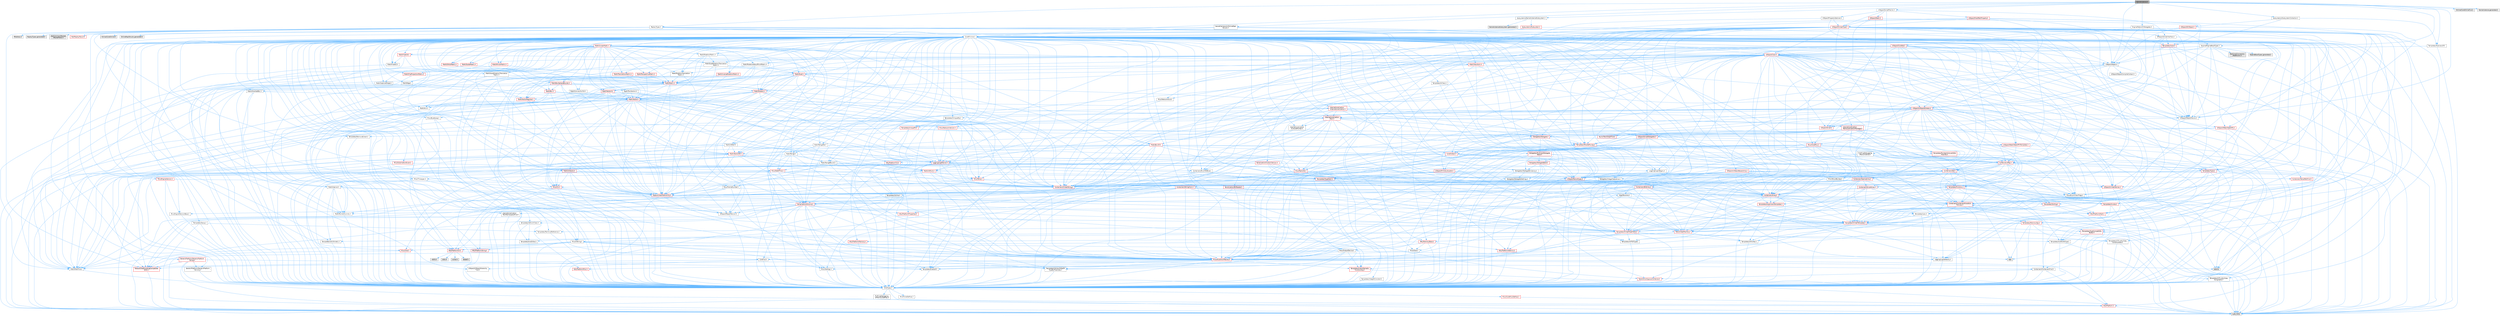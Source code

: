 digraph "GameInstance.h"
{
 // INTERACTIVE_SVG=YES
 // LATEX_PDF_SIZE
  bgcolor="transparent";
  edge [fontname=Helvetica,fontsize=10,labelfontname=Helvetica,labelfontsize=10];
  node [fontname=Helvetica,fontsize=10,shape=box,height=0.2,width=0.4];
  Node1 [id="Node000001",label="GameInstance.h",height=0.2,width=0.4,color="gray40", fillcolor="grey60", style="filled", fontcolor="black",tooltip=" "];
  Node1 -> Node2 [id="edge1_Node000001_Node000002",color="steelblue1",style="solid",tooltip=" "];
  Node2 [id="Node000002",label="CoreMinimal.h",height=0.2,width=0.4,color="grey40", fillcolor="white", style="filled",URL="$d7/d67/CoreMinimal_8h.html",tooltip=" "];
  Node2 -> Node3 [id="edge2_Node000002_Node000003",color="steelblue1",style="solid",tooltip=" "];
  Node3 [id="Node000003",label="CoreTypes.h",height=0.2,width=0.4,color="grey40", fillcolor="white", style="filled",URL="$dc/dec/CoreTypes_8h.html",tooltip=" "];
  Node3 -> Node4 [id="edge3_Node000003_Node000004",color="steelblue1",style="solid",tooltip=" "];
  Node4 [id="Node000004",label="HAL/Platform.h",height=0.2,width=0.4,color="red", fillcolor="#FFF0F0", style="filled",URL="$d9/dd0/Platform_8h.html",tooltip=" "];
  Node4 -> Node7 [id="edge4_Node000004_Node000007",color="steelblue1",style="solid",tooltip=" "];
  Node7 [id="Node000007",label="type_traits",height=0.2,width=0.4,color="grey60", fillcolor="#E0E0E0", style="filled",tooltip=" "];
  Node3 -> Node14 [id="edge5_Node000003_Node000014",color="steelblue1",style="solid",tooltip=" "];
  Node14 [id="Node000014",label="ProfilingDebugging\l/UMemoryDefines.h",height=0.2,width=0.4,color="grey40", fillcolor="white", style="filled",URL="$d2/da2/UMemoryDefines_8h.html",tooltip=" "];
  Node3 -> Node15 [id="edge6_Node000003_Node000015",color="steelblue1",style="solid",tooltip=" "];
  Node15 [id="Node000015",label="Misc/CoreMiscDefines.h",height=0.2,width=0.4,color="red", fillcolor="#FFF0F0", style="filled",URL="$da/d38/CoreMiscDefines_8h.html",tooltip=" "];
  Node15 -> Node4 [id="edge7_Node000015_Node000004",color="steelblue1",style="solid",tooltip=" "];
  Node3 -> Node16 [id="edge8_Node000003_Node000016",color="steelblue1",style="solid",tooltip=" "];
  Node16 [id="Node000016",label="Misc/CoreDefines.h",height=0.2,width=0.4,color="grey40", fillcolor="white", style="filled",URL="$d3/dd2/CoreDefines_8h.html",tooltip=" "];
  Node2 -> Node17 [id="edge9_Node000002_Node000017",color="steelblue1",style="solid",tooltip=" "];
  Node17 [id="Node000017",label="CoreFwd.h",height=0.2,width=0.4,color="grey40", fillcolor="white", style="filled",URL="$d1/d1e/CoreFwd_8h.html",tooltip=" "];
  Node17 -> Node3 [id="edge10_Node000017_Node000003",color="steelblue1",style="solid",tooltip=" "];
  Node17 -> Node18 [id="edge11_Node000017_Node000018",color="steelblue1",style="solid",tooltip=" "];
  Node18 [id="Node000018",label="Containers/ContainersFwd.h",height=0.2,width=0.4,color="grey40", fillcolor="white", style="filled",URL="$d4/d0a/ContainersFwd_8h.html",tooltip=" "];
  Node18 -> Node4 [id="edge12_Node000018_Node000004",color="steelblue1",style="solid",tooltip=" "];
  Node18 -> Node3 [id="edge13_Node000018_Node000003",color="steelblue1",style="solid",tooltip=" "];
  Node18 -> Node19 [id="edge14_Node000018_Node000019",color="steelblue1",style="solid",tooltip=" "];
  Node19 [id="Node000019",label="Traits/IsContiguousContainer.h",height=0.2,width=0.4,color="red", fillcolor="#FFF0F0", style="filled",URL="$d5/d3c/IsContiguousContainer_8h.html",tooltip=" "];
  Node19 -> Node3 [id="edge15_Node000019_Node000003",color="steelblue1",style="solid",tooltip=" "];
  Node17 -> Node22 [id="edge16_Node000017_Node000022",color="steelblue1",style="solid",tooltip=" "];
  Node22 [id="Node000022",label="Math/MathFwd.h",height=0.2,width=0.4,color="grey40", fillcolor="white", style="filled",URL="$d2/d10/MathFwd_8h.html",tooltip=" "];
  Node22 -> Node4 [id="edge17_Node000022_Node000004",color="steelblue1",style="solid",tooltip=" "];
  Node17 -> Node23 [id="edge18_Node000017_Node000023",color="steelblue1",style="solid",tooltip=" "];
  Node23 [id="Node000023",label="UObject/UObjectHierarchy\lFwd.h",height=0.2,width=0.4,color="grey40", fillcolor="white", style="filled",URL="$d3/d13/UObjectHierarchyFwd_8h.html",tooltip=" "];
  Node2 -> Node23 [id="edge19_Node000002_Node000023",color="steelblue1",style="solid",tooltip=" "];
  Node2 -> Node18 [id="edge20_Node000002_Node000018",color="steelblue1",style="solid",tooltip=" "];
  Node2 -> Node24 [id="edge21_Node000002_Node000024",color="steelblue1",style="solid",tooltip=" "];
  Node24 [id="Node000024",label="Misc/VarArgs.h",height=0.2,width=0.4,color="grey40", fillcolor="white", style="filled",URL="$d5/d6f/VarArgs_8h.html",tooltip=" "];
  Node24 -> Node3 [id="edge22_Node000024_Node000003",color="steelblue1",style="solid",tooltip=" "];
  Node2 -> Node25 [id="edge23_Node000002_Node000025",color="steelblue1",style="solid",tooltip=" "];
  Node25 [id="Node000025",label="Logging/LogVerbosity.h",height=0.2,width=0.4,color="grey40", fillcolor="white", style="filled",URL="$d2/d8f/LogVerbosity_8h.html",tooltip=" "];
  Node25 -> Node3 [id="edge24_Node000025_Node000003",color="steelblue1",style="solid",tooltip=" "];
  Node2 -> Node26 [id="edge25_Node000002_Node000026",color="steelblue1",style="solid",tooltip=" "];
  Node26 [id="Node000026",label="Misc/OutputDevice.h",height=0.2,width=0.4,color="grey40", fillcolor="white", style="filled",URL="$d7/d32/OutputDevice_8h.html",tooltip=" "];
  Node26 -> Node17 [id="edge26_Node000026_Node000017",color="steelblue1",style="solid",tooltip=" "];
  Node26 -> Node3 [id="edge27_Node000026_Node000003",color="steelblue1",style="solid",tooltip=" "];
  Node26 -> Node25 [id="edge28_Node000026_Node000025",color="steelblue1",style="solid",tooltip=" "];
  Node26 -> Node24 [id="edge29_Node000026_Node000024",color="steelblue1",style="solid",tooltip=" "];
  Node26 -> Node27 [id="edge30_Node000026_Node000027",color="steelblue1",style="solid",tooltip=" "];
  Node27 [id="Node000027",label="Templates/IsArrayOrRefOf\lTypeByPredicate.h",height=0.2,width=0.4,color="grey40", fillcolor="white", style="filled",URL="$d6/da1/IsArrayOrRefOfTypeByPredicate_8h.html",tooltip=" "];
  Node27 -> Node3 [id="edge31_Node000027_Node000003",color="steelblue1",style="solid",tooltip=" "];
  Node26 -> Node28 [id="edge32_Node000026_Node000028",color="steelblue1",style="solid",tooltip=" "];
  Node28 [id="Node000028",label="Templates/IsValidVariadic\lFunctionArg.h",height=0.2,width=0.4,color="red", fillcolor="#FFF0F0", style="filled",URL="$d0/dc8/IsValidVariadicFunctionArg_8h.html",tooltip=" "];
  Node28 -> Node3 [id="edge33_Node000028_Node000003",color="steelblue1",style="solid",tooltip=" "];
  Node28 -> Node7 [id="edge34_Node000028_Node000007",color="steelblue1",style="solid",tooltip=" "];
  Node26 -> Node30 [id="edge35_Node000026_Node000030",color="steelblue1",style="solid",tooltip=" "];
  Node30 [id="Node000030",label="Traits/IsCharEncodingCompatible\lWith.h",height=0.2,width=0.4,color="red", fillcolor="#FFF0F0", style="filled",URL="$df/dd1/IsCharEncodingCompatibleWith_8h.html",tooltip=" "];
  Node30 -> Node7 [id="edge36_Node000030_Node000007",color="steelblue1",style="solid",tooltip=" "];
  Node2 -> Node32 [id="edge37_Node000002_Node000032",color="steelblue1",style="solid",tooltip=" "];
  Node32 [id="Node000032",label="HAL/PlatformCrt.h",height=0.2,width=0.4,color="red", fillcolor="#FFF0F0", style="filled",URL="$d8/d75/PlatformCrt_8h.html",tooltip=" "];
  Node32 -> Node33 [id="edge38_Node000032_Node000033",color="steelblue1",style="solid",tooltip=" "];
  Node33 [id="Node000033",label="new",height=0.2,width=0.4,color="grey60", fillcolor="#E0E0E0", style="filled",tooltip=" "];
  Node32 -> Node34 [id="edge39_Node000032_Node000034",color="steelblue1",style="solid",tooltip=" "];
  Node34 [id="Node000034",label="wchar.h",height=0.2,width=0.4,color="grey60", fillcolor="#E0E0E0", style="filled",tooltip=" "];
  Node32 -> Node35 [id="edge40_Node000032_Node000035",color="steelblue1",style="solid",tooltip=" "];
  Node35 [id="Node000035",label="stddef.h",height=0.2,width=0.4,color="grey60", fillcolor="#E0E0E0", style="filled",tooltip=" "];
  Node32 -> Node36 [id="edge41_Node000032_Node000036",color="steelblue1",style="solid",tooltip=" "];
  Node36 [id="Node000036",label="stdlib.h",height=0.2,width=0.4,color="grey60", fillcolor="#E0E0E0", style="filled",tooltip=" "];
  Node32 -> Node37 [id="edge42_Node000032_Node000037",color="steelblue1",style="solid",tooltip=" "];
  Node37 [id="Node000037",label="stdio.h",height=0.2,width=0.4,color="grey60", fillcolor="#E0E0E0", style="filled",tooltip=" "];
  Node2 -> Node42 [id="edge43_Node000002_Node000042",color="steelblue1",style="solid",tooltip=" "];
  Node42 [id="Node000042",label="HAL/PlatformMisc.h",height=0.2,width=0.4,color="red", fillcolor="#FFF0F0", style="filled",URL="$d0/df5/PlatformMisc_8h.html",tooltip=" "];
  Node42 -> Node3 [id="edge44_Node000042_Node000003",color="steelblue1",style="solid",tooltip=" "];
  Node2 -> Node61 [id="edge45_Node000002_Node000061",color="steelblue1",style="solid",tooltip=" "];
  Node61 [id="Node000061",label="Misc/AssertionMacros.h",height=0.2,width=0.4,color="red", fillcolor="#FFF0F0", style="filled",URL="$d0/dfa/AssertionMacros_8h.html",tooltip=" "];
  Node61 -> Node3 [id="edge46_Node000061_Node000003",color="steelblue1",style="solid",tooltip=" "];
  Node61 -> Node4 [id="edge47_Node000061_Node000004",color="steelblue1",style="solid",tooltip=" "];
  Node61 -> Node42 [id="edge48_Node000061_Node000042",color="steelblue1",style="solid",tooltip=" "];
  Node61 -> Node62 [id="edge49_Node000061_Node000062",color="steelblue1",style="solid",tooltip=" "];
  Node62 [id="Node000062",label="Templates/EnableIf.h",height=0.2,width=0.4,color="grey40", fillcolor="white", style="filled",URL="$d7/d60/EnableIf_8h.html",tooltip=" "];
  Node62 -> Node3 [id="edge50_Node000062_Node000003",color="steelblue1",style="solid",tooltip=" "];
  Node61 -> Node27 [id="edge51_Node000061_Node000027",color="steelblue1",style="solid",tooltip=" "];
  Node61 -> Node28 [id="edge52_Node000061_Node000028",color="steelblue1",style="solid",tooltip=" "];
  Node61 -> Node30 [id="edge53_Node000061_Node000030",color="steelblue1",style="solid",tooltip=" "];
  Node61 -> Node24 [id="edge54_Node000061_Node000024",color="steelblue1",style="solid",tooltip=" "];
  Node61 -> Node69 [id="edge55_Node000061_Node000069",color="steelblue1",style="solid",tooltip=" "];
  Node69 [id="Node000069",label="atomic",height=0.2,width=0.4,color="grey60", fillcolor="#E0E0E0", style="filled",tooltip=" "];
  Node2 -> Node70 [id="edge56_Node000002_Node000070",color="steelblue1",style="solid",tooltip=" "];
  Node70 [id="Node000070",label="Templates/IsPointer.h",height=0.2,width=0.4,color="grey40", fillcolor="white", style="filled",URL="$d7/d05/IsPointer_8h.html",tooltip=" "];
  Node70 -> Node3 [id="edge57_Node000070_Node000003",color="steelblue1",style="solid",tooltip=" "];
  Node2 -> Node71 [id="edge58_Node000002_Node000071",color="steelblue1",style="solid",tooltip=" "];
  Node71 [id="Node000071",label="HAL/PlatformMemory.h",height=0.2,width=0.4,color="red", fillcolor="#FFF0F0", style="filled",URL="$de/d68/PlatformMemory_8h.html",tooltip=" "];
  Node71 -> Node3 [id="edge59_Node000071_Node000003",color="steelblue1",style="solid",tooltip=" "];
  Node2 -> Node54 [id="edge60_Node000002_Node000054",color="steelblue1",style="solid",tooltip=" "];
  Node54 [id="Node000054",label="HAL/PlatformAtomics.h",height=0.2,width=0.4,color="red", fillcolor="#FFF0F0", style="filled",URL="$d3/d36/PlatformAtomics_8h.html",tooltip=" "];
  Node54 -> Node3 [id="edge61_Node000054_Node000003",color="steelblue1",style="solid",tooltip=" "];
  Node2 -> Node76 [id="edge62_Node000002_Node000076",color="steelblue1",style="solid",tooltip=" "];
  Node76 [id="Node000076",label="Misc/Exec.h",height=0.2,width=0.4,color="grey40", fillcolor="white", style="filled",URL="$de/ddb/Exec_8h.html",tooltip=" "];
  Node76 -> Node3 [id="edge63_Node000076_Node000003",color="steelblue1",style="solid",tooltip=" "];
  Node76 -> Node61 [id="edge64_Node000076_Node000061",color="steelblue1",style="solid",tooltip=" "];
  Node2 -> Node77 [id="edge65_Node000002_Node000077",color="steelblue1",style="solid",tooltip=" "];
  Node77 [id="Node000077",label="HAL/MemoryBase.h",height=0.2,width=0.4,color="red", fillcolor="#FFF0F0", style="filled",URL="$d6/d9f/MemoryBase_8h.html",tooltip=" "];
  Node77 -> Node3 [id="edge66_Node000077_Node000003",color="steelblue1",style="solid",tooltip=" "];
  Node77 -> Node54 [id="edge67_Node000077_Node000054",color="steelblue1",style="solid",tooltip=" "];
  Node77 -> Node32 [id="edge68_Node000077_Node000032",color="steelblue1",style="solid",tooltip=" "];
  Node77 -> Node76 [id="edge69_Node000077_Node000076",color="steelblue1",style="solid",tooltip=" "];
  Node77 -> Node26 [id="edge70_Node000077_Node000026",color="steelblue1",style="solid",tooltip=" "];
  Node2 -> Node87 [id="edge71_Node000002_Node000087",color="steelblue1",style="solid",tooltip=" "];
  Node87 [id="Node000087",label="HAL/UnrealMemory.h",height=0.2,width=0.4,color="red", fillcolor="#FFF0F0", style="filled",URL="$d9/d96/UnrealMemory_8h.html",tooltip=" "];
  Node87 -> Node3 [id="edge72_Node000087_Node000003",color="steelblue1",style="solid",tooltip=" "];
  Node87 -> Node77 [id="edge73_Node000087_Node000077",color="steelblue1",style="solid",tooltip=" "];
  Node87 -> Node71 [id="edge74_Node000087_Node000071",color="steelblue1",style="solid",tooltip=" "];
  Node87 -> Node70 [id="edge75_Node000087_Node000070",color="steelblue1",style="solid",tooltip=" "];
  Node2 -> Node89 [id="edge76_Node000002_Node000089",color="steelblue1",style="solid",tooltip=" "];
  Node89 [id="Node000089",label="Templates/IsArithmetic.h",height=0.2,width=0.4,color="grey40", fillcolor="white", style="filled",URL="$d2/d5d/IsArithmetic_8h.html",tooltip=" "];
  Node89 -> Node3 [id="edge77_Node000089_Node000003",color="steelblue1",style="solid",tooltip=" "];
  Node2 -> Node83 [id="edge78_Node000002_Node000083",color="steelblue1",style="solid",tooltip=" "];
  Node83 [id="Node000083",label="Templates/AndOrNot.h",height=0.2,width=0.4,color="grey40", fillcolor="white", style="filled",URL="$db/d0a/AndOrNot_8h.html",tooltip=" "];
  Node83 -> Node3 [id="edge79_Node000083_Node000003",color="steelblue1",style="solid",tooltip=" "];
  Node2 -> Node90 [id="edge80_Node000002_Node000090",color="steelblue1",style="solid",tooltip=" "];
  Node90 [id="Node000090",label="Templates/IsPODType.h",height=0.2,width=0.4,color="grey40", fillcolor="white", style="filled",URL="$d7/db1/IsPODType_8h.html",tooltip=" "];
  Node90 -> Node3 [id="edge81_Node000090_Node000003",color="steelblue1",style="solid",tooltip=" "];
  Node2 -> Node91 [id="edge82_Node000002_Node000091",color="steelblue1",style="solid",tooltip=" "];
  Node91 [id="Node000091",label="Templates/IsUECoreType.h",height=0.2,width=0.4,color="grey40", fillcolor="white", style="filled",URL="$d1/db8/IsUECoreType_8h.html",tooltip=" "];
  Node91 -> Node3 [id="edge83_Node000091_Node000003",color="steelblue1",style="solid",tooltip=" "];
  Node91 -> Node7 [id="edge84_Node000091_Node000007",color="steelblue1",style="solid",tooltip=" "];
  Node2 -> Node84 [id="edge85_Node000002_Node000084",color="steelblue1",style="solid",tooltip=" "];
  Node84 [id="Node000084",label="Templates/IsTriviallyCopy\lConstructible.h",height=0.2,width=0.4,color="grey40", fillcolor="white", style="filled",URL="$d3/d78/IsTriviallyCopyConstructible_8h.html",tooltip=" "];
  Node84 -> Node3 [id="edge86_Node000084_Node000003",color="steelblue1",style="solid",tooltip=" "];
  Node84 -> Node7 [id="edge87_Node000084_Node000007",color="steelblue1",style="solid",tooltip=" "];
  Node2 -> Node92 [id="edge88_Node000002_Node000092",color="steelblue1",style="solid",tooltip=" "];
  Node92 [id="Node000092",label="Templates/UnrealTypeTraits.h",height=0.2,width=0.4,color="red", fillcolor="#FFF0F0", style="filled",URL="$d2/d2d/UnrealTypeTraits_8h.html",tooltip=" "];
  Node92 -> Node3 [id="edge89_Node000092_Node000003",color="steelblue1",style="solid",tooltip=" "];
  Node92 -> Node70 [id="edge90_Node000092_Node000070",color="steelblue1",style="solid",tooltip=" "];
  Node92 -> Node61 [id="edge91_Node000092_Node000061",color="steelblue1",style="solid",tooltip=" "];
  Node92 -> Node83 [id="edge92_Node000092_Node000083",color="steelblue1",style="solid",tooltip=" "];
  Node92 -> Node62 [id="edge93_Node000092_Node000062",color="steelblue1",style="solid",tooltip=" "];
  Node92 -> Node89 [id="edge94_Node000092_Node000089",color="steelblue1",style="solid",tooltip=" "];
  Node92 -> Node90 [id="edge95_Node000092_Node000090",color="steelblue1",style="solid",tooltip=" "];
  Node92 -> Node91 [id="edge96_Node000092_Node000091",color="steelblue1",style="solid",tooltip=" "];
  Node92 -> Node84 [id="edge97_Node000092_Node000084",color="steelblue1",style="solid",tooltip=" "];
  Node2 -> Node62 [id="edge98_Node000002_Node000062",color="steelblue1",style="solid",tooltip=" "];
  Node2 -> Node94 [id="edge99_Node000002_Node000094",color="steelblue1",style="solid",tooltip=" "];
  Node94 [id="Node000094",label="Templates/RemoveReference.h",height=0.2,width=0.4,color="grey40", fillcolor="white", style="filled",URL="$da/dbe/RemoveReference_8h.html",tooltip=" "];
  Node94 -> Node3 [id="edge100_Node000094_Node000003",color="steelblue1",style="solid",tooltip=" "];
  Node2 -> Node95 [id="edge101_Node000002_Node000095",color="steelblue1",style="solid",tooltip=" "];
  Node95 [id="Node000095",label="Templates/IntegralConstant.h",height=0.2,width=0.4,color="grey40", fillcolor="white", style="filled",URL="$db/d1b/IntegralConstant_8h.html",tooltip=" "];
  Node95 -> Node3 [id="edge102_Node000095_Node000003",color="steelblue1",style="solid",tooltip=" "];
  Node2 -> Node96 [id="edge103_Node000002_Node000096",color="steelblue1",style="solid",tooltip=" "];
  Node96 [id="Node000096",label="Templates/IsClass.h",height=0.2,width=0.4,color="grey40", fillcolor="white", style="filled",URL="$db/dcb/IsClass_8h.html",tooltip=" "];
  Node96 -> Node3 [id="edge104_Node000096_Node000003",color="steelblue1",style="solid",tooltip=" "];
  Node2 -> Node97 [id="edge105_Node000002_Node000097",color="steelblue1",style="solid",tooltip=" "];
  Node97 [id="Node000097",label="Templates/TypeCompatible\lBytes.h",height=0.2,width=0.4,color="red", fillcolor="#FFF0F0", style="filled",URL="$df/d0a/TypeCompatibleBytes_8h.html",tooltip=" "];
  Node97 -> Node3 [id="edge106_Node000097_Node000003",color="steelblue1",style="solid",tooltip=" "];
  Node97 -> Node33 [id="edge107_Node000097_Node000033",color="steelblue1",style="solid",tooltip=" "];
  Node97 -> Node7 [id="edge108_Node000097_Node000007",color="steelblue1",style="solid",tooltip=" "];
  Node2 -> Node19 [id="edge109_Node000002_Node000019",color="steelblue1",style="solid",tooltip=" "];
  Node2 -> Node98 [id="edge110_Node000002_Node000098",color="steelblue1",style="solid",tooltip=" "];
  Node98 [id="Node000098",label="Templates/UnrealTemplate.h",height=0.2,width=0.4,color="red", fillcolor="#FFF0F0", style="filled",URL="$d4/d24/UnrealTemplate_8h.html",tooltip=" "];
  Node98 -> Node3 [id="edge111_Node000098_Node000003",color="steelblue1",style="solid",tooltip=" "];
  Node98 -> Node70 [id="edge112_Node000098_Node000070",color="steelblue1",style="solid",tooltip=" "];
  Node98 -> Node87 [id="edge113_Node000098_Node000087",color="steelblue1",style="solid",tooltip=" "];
  Node98 -> Node92 [id="edge114_Node000098_Node000092",color="steelblue1",style="solid",tooltip=" "];
  Node98 -> Node94 [id="edge115_Node000098_Node000094",color="steelblue1",style="solid",tooltip=" "];
  Node98 -> Node97 [id="edge116_Node000098_Node000097",color="steelblue1",style="solid",tooltip=" "];
  Node98 -> Node19 [id="edge117_Node000098_Node000019",color="steelblue1",style="solid",tooltip=" "];
  Node98 -> Node7 [id="edge118_Node000098_Node000007",color="steelblue1",style="solid",tooltip=" "];
  Node2 -> Node47 [id="edge119_Node000002_Node000047",color="steelblue1",style="solid",tooltip=" "];
  Node47 [id="Node000047",label="Math/NumericLimits.h",height=0.2,width=0.4,color="grey40", fillcolor="white", style="filled",URL="$df/d1b/NumericLimits_8h.html",tooltip=" "];
  Node47 -> Node3 [id="edge120_Node000047_Node000003",color="steelblue1",style="solid",tooltip=" "];
  Node2 -> Node102 [id="edge121_Node000002_Node000102",color="steelblue1",style="solid",tooltip=" "];
  Node102 [id="Node000102",label="HAL/PlatformMath.h",height=0.2,width=0.4,color="red", fillcolor="#FFF0F0", style="filled",URL="$dc/d53/PlatformMath_8h.html",tooltip=" "];
  Node102 -> Node3 [id="edge122_Node000102_Node000003",color="steelblue1",style="solid",tooltip=" "];
  Node2 -> Node85 [id="edge123_Node000002_Node000085",color="steelblue1",style="solid",tooltip=" "];
  Node85 [id="Node000085",label="Templates/IsTriviallyCopy\lAssignable.h",height=0.2,width=0.4,color="grey40", fillcolor="white", style="filled",URL="$d2/df2/IsTriviallyCopyAssignable_8h.html",tooltip=" "];
  Node85 -> Node3 [id="edge124_Node000085_Node000003",color="steelblue1",style="solid",tooltip=" "];
  Node85 -> Node7 [id="edge125_Node000085_Node000007",color="steelblue1",style="solid",tooltip=" "];
  Node2 -> Node110 [id="edge126_Node000002_Node000110",color="steelblue1",style="solid",tooltip=" "];
  Node110 [id="Node000110",label="Templates/MemoryOps.h",height=0.2,width=0.4,color="red", fillcolor="#FFF0F0", style="filled",URL="$db/dea/MemoryOps_8h.html",tooltip=" "];
  Node110 -> Node3 [id="edge127_Node000110_Node000003",color="steelblue1",style="solid",tooltip=" "];
  Node110 -> Node87 [id="edge128_Node000110_Node000087",color="steelblue1",style="solid",tooltip=" "];
  Node110 -> Node85 [id="edge129_Node000110_Node000085",color="steelblue1",style="solid",tooltip=" "];
  Node110 -> Node84 [id="edge130_Node000110_Node000084",color="steelblue1",style="solid",tooltip=" "];
  Node110 -> Node92 [id="edge131_Node000110_Node000092",color="steelblue1",style="solid",tooltip=" "];
  Node110 -> Node33 [id="edge132_Node000110_Node000033",color="steelblue1",style="solid",tooltip=" "];
  Node110 -> Node7 [id="edge133_Node000110_Node000007",color="steelblue1",style="solid",tooltip=" "];
  Node2 -> Node111 [id="edge134_Node000002_Node000111",color="steelblue1",style="solid",tooltip=" "];
  Node111 [id="Node000111",label="Containers/ContainerAllocation\lPolicies.h",height=0.2,width=0.4,color="red", fillcolor="#FFF0F0", style="filled",URL="$d7/dff/ContainerAllocationPolicies_8h.html",tooltip=" "];
  Node111 -> Node3 [id="edge135_Node000111_Node000003",color="steelblue1",style="solid",tooltip=" "];
  Node111 -> Node111 [id="edge136_Node000111_Node000111",color="steelblue1",style="solid",tooltip=" "];
  Node111 -> Node102 [id="edge137_Node000111_Node000102",color="steelblue1",style="solid",tooltip=" "];
  Node111 -> Node87 [id="edge138_Node000111_Node000087",color="steelblue1",style="solid",tooltip=" "];
  Node111 -> Node47 [id="edge139_Node000111_Node000047",color="steelblue1",style="solid",tooltip=" "];
  Node111 -> Node61 [id="edge140_Node000111_Node000061",color="steelblue1",style="solid",tooltip=" "];
  Node111 -> Node110 [id="edge141_Node000111_Node000110",color="steelblue1",style="solid",tooltip=" "];
  Node111 -> Node97 [id="edge142_Node000111_Node000097",color="steelblue1",style="solid",tooltip=" "];
  Node111 -> Node7 [id="edge143_Node000111_Node000007",color="steelblue1",style="solid",tooltip=" "];
  Node2 -> Node114 [id="edge144_Node000002_Node000114",color="steelblue1",style="solid",tooltip=" "];
  Node114 [id="Node000114",label="Templates/IsEnumClass.h",height=0.2,width=0.4,color="grey40", fillcolor="white", style="filled",URL="$d7/d15/IsEnumClass_8h.html",tooltip=" "];
  Node114 -> Node3 [id="edge145_Node000114_Node000003",color="steelblue1",style="solid",tooltip=" "];
  Node114 -> Node83 [id="edge146_Node000114_Node000083",color="steelblue1",style="solid",tooltip=" "];
  Node2 -> Node115 [id="edge147_Node000002_Node000115",color="steelblue1",style="solid",tooltip=" "];
  Node115 [id="Node000115",label="HAL/PlatformProperties.h",height=0.2,width=0.4,color="red", fillcolor="#FFF0F0", style="filled",URL="$d9/db0/PlatformProperties_8h.html",tooltip=" "];
  Node115 -> Node3 [id="edge148_Node000115_Node000003",color="steelblue1",style="solid",tooltip=" "];
  Node2 -> Node118 [id="edge149_Node000002_Node000118",color="steelblue1",style="solid",tooltip=" "];
  Node118 [id="Node000118",label="Misc/EngineVersionBase.h",height=0.2,width=0.4,color="grey40", fillcolor="white", style="filled",URL="$d5/d2b/EngineVersionBase_8h.html",tooltip=" "];
  Node118 -> Node3 [id="edge150_Node000118_Node000003",color="steelblue1",style="solid",tooltip=" "];
  Node2 -> Node119 [id="edge151_Node000002_Node000119",color="steelblue1",style="solid",tooltip=" "];
  Node119 [id="Node000119",label="Internationalization\l/TextNamespaceFwd.h",height=0.2,width=0.4,color="grey40", fillcolor="white", style="filled",URL="$d8/d97/TextNamespaceFwd_8h.html",tooltip=" "];
  Node119 -> Node3 [id="edge152_Node000119_Node000003",color="steelblue1",style="solid",tooltip=" "];
  Node2 -> Node120 [id="edge153_Node000002_Node000120",color="steelblue1",style="solid",tooltip=" "];
  Node120 [id="Node000120",label="Serialization/Archive.h",height=0.2,width=0.4,color="red", fillcolor="#FFF0F0", style="filled",URL="$d7/d3b/Archive_8h.html",tooltip=" "];
  Node120 -> Node17 [id="edge154_Node000120_Node000017",color="steelblue1",style="solid",tooltip=" "];
  Node120 -> Node3 [id="edge155_Node000120_Node000003",color="steelblue1",style="solid",tooltip=" "];
  Node120 -> Node115 [id="edge156_Node000120_Node000115",color="steelblue1",style="solid",tooltip=" "];
  Node120 -> Node119 [id="edge157_Node000120_Node000119",color="steelblue1",style="solid",tooltip=" "];
  Node120 -> Node22 [id="edge158_Node000120_Node000022",color="steelblue1",style="solid",tooltip=" "];
  Node120 -> Node61 [id="edge159_Node000120_Node000061",color="steelblue1",style="solid",tooltip=" "];
  Node120 -> Node118 [id="edge160_Node000120_Node000118",color="steelblue1",style="solid",tooltip=" "];
  Node120 -> Node24 [id="edge161_Node000120_Node000024",color="steelblue1",style="solid",tooltip=" "];
  Node120 -> Node62 [id="edge162_Node000120_Node000062",color="steelblue1",style="solid",tooltip=" "];
  Node120 -> Node27 [id="edge163_Node000120_Node000027",color="steelblue1",style="solid",tooltip=" "];
  Node120 -> Node114 [id="edge164_Node000120_Node000114",color="steelblue1",style="solid",tooltip=" "];
  Node120 -> Node28 [id="edge165_Node000120_Node000028",color="steelblue1",style="solid",tooltip=" "];
  Node120 -> Node98 [id="edge166_Node000120_Node000098",color="steelblue1",style="solid",tooltip=" "];
  Node120 -> Node30 [id="edge167_Node000120_Node000030",color="steelblue1",style="solid",tooltip=" "];
  Node120 -> Node123 [id="edge168_Node000120_Node000123",color="steelblue1",style="solid",tooltip=" "];
  Node123 [id="Node000123",label="UObject/ObjectVersion.h",height=0.2,width=0.4,color="grey40", fillcolor="white", style="filled",URL="$da/d63/ObjectVersion_8h.html",tooltip=" "];
  Node123 -> Node3 [id="edge169_Node000123_Node000003",color="steelblue1",style="solid",tooltip=" "];
  Node2 -> Node124 [id="edge170_Node000002_Node000124",color="steelblue1",style="solid",tooltip=" "];
  Node124 [id="Node000124",label="Templates/Less.h",height=0.2,width=0.4,color="grey40", fillcolor="white", style="filled",URL="$de/dc8/Less_8h.html",tooltip=" "];
  Node124 -> Node3 [id="edge171_Node000124_Node000003",color="steelblue1",style="solid",tooltip=" "];
  Node124 -> Node98 [id="edge172_Node000124_Node000098",color="steelblue1",style="solid",tooltip=" "];
  Node2 -> Node125 [id="edge173_Node000002_Node000125",color="steelblue1",style="solid",tooltip=" "];
  Node125 [id="Node000125",label="Templates/Sorting.h",height=0.2,width=0.4,color="red", fillcolor="#FFF0F0", style="filled",URL="$d3/d9e/Sorting_8h.html",tooltip=" "];
  Node125 -> Node3 [id="edge174_Node000125_Node000003",color="steelblue1",style="solid",tooltip=" "];
  Node125 -> Node102 [id="edge175_Node000125_Node000102",color="steelblue1",style="solid",tooltip=" "];
  Node125 -> Node124 [id="edge176_Node000125_Node000124",color="steelblue1",style="solid",tooltip=" "];
  Node2 -> Node136 [id="edge177_Node000002_Node000136",color="steelblue1",style="solid",tooltip=" "];
  Node136 [id="Node000136",label="Misc/Char.h",height=0.2,width=0.4,color="red", fillcolor="#FFF0F0", style="filled",URL="$d0/d58/Char_8h.html",tooltip=" "];
  Node136 -> Node3 [id="edge178_Node000136_Node000003",color="steelblue1",style="solid",tooltip=" "];
  Node136 -> Node7 [id="edge179_Node000136_Node000007",color="steelblue1",style="solid",tooltip=" "];
  Node2 -> Node139 [id="edge180_Node000002_Node000139",color="steelblue1",style="solid",tooltip=" "];
  Node139 [id="Node000139",label="GenericPlatform/GenericPlatform\lStricmp.h",height=0.2,width=0.4,color="grey40", fillcolor="white", style="filled",URL="$d2/d86/GenericPlatformStricmp_8h.html",tooltip=" "];
  Node139 -> Node3 [id="edge181_Node000139_Node000003",color="steelblue1",style="solid",tooltip=" "];
  Node2 -> Node140 [id="edge182_Node000002_Node000140",color="steelblue1",style="solid",tooltip=" "];
  Node140 [id="Node000140",label="GenericPlatform/GenericPlatform\lString.h",height=0.2,width=0.4,color="red", fillcolor="#FFF0F0", style="filled",URL="$dd/d20/GenericPlatformString_8h.html",tooltip=" "];
  Node140 -> Node3 [id="edge183_Node000140_Node000003",color="steelblue1",style="solid",tooltip=" "];
  Node140 -> Node139 [id="edge184_Node000140_Node000139",color="steelblue1",style="solid",tooltip=" "];
  Node140 -> Node62 [id="edge185_Node000140_Node000062",color="steelblue1",style="solid",tooltip=" "];
  Node140 -> Node30 [id="edge186_Node000140_Node000030",color="steelblue1",style="solid",tooltip=" "];
  Node140 -> Node7 [id="edge187_Node000140_Node000007",color="steelblue1",style="solid",tooltip=" "];
  Node2 -> Node73 [id="edge188_Node000002_Node000073",color="steelblue1",style="solid",tooltip=" "];
  Node73 [id="Node000073",label="HAL/PlatformString.h",height=0.2,width=0.4,color="red", fillcolor="#FFF0F0", style="filled",URL="$db/db5/PlatformString_8h.html",tooltip=" "];
  Node73 -> Node3 [id="edge189_Node000073_Node000003",color="steelblue1",style="solid",tooltip=" "];
  Node2 -> Node143 [id="edge190_Node000002_Node000143",color="steelblue1",style="solid",tooltip=" "];
  Node143 [id="Node000143",label="Misc/CString.h",height=0.2,width=0.4,color="grey40", fillcolor="white", style="filled",URL="$d2/d49/CString_8h.html",tooltip=" "];
  Node143 -> Node3 [id="edge191_Node000143_Node000003",color="steelblue1",style="solid",tooltip=" "];
  Node143 -> Node32 [id="edge192_Node000143_Node000032",color="steelblue1",style="solid",tooltip=" "];
  Node143 -> Node73 [id="edge193_Node000143_Node000073",color="steelblue1",style="solid",tooltip=" "];
  Node143 -> Node61 [id="edge194_Node000143_Node000061",color="steelblue1",style="solid",tooltip=" "];
  Node143 -> Node136 [id="edge195_Node000143_Node000136",color="steelblue1",style="solid",tooltip=" "];
  Node143 -> Node24 [id="edge196_Node000143_Node000024",color="steelblue1",style="solid",tooltip=" "];
  Node143 -> Node27 [id="edge197_Node000143_Node000027",color="steelblue1",style="solid",tooltip=" "];
  Node143 -> Node28 [id="edge198_Node000143_Node000028",color="steelblue1",style="solid",tooltip=" "];
  Node143 -> Node30 [id="edge199_Node000143_Node000030",color="steelblue1",style="solid",tooltip=" "];
  Node2 -> Node144 [id="edge200_Node000002_Node000144",color="steelblue1",style="solid",tooltip=" "];
  Node144 [id="Node000144",label="Misc/Crc.h",height=0.2,width=0.4,color="red", fillcolor="#FFF0F0", style="filled",URL="$d4/dd2/Crc_8h.html",tooltip=" "];
  Node144 -> Node3 [id="edge201_Node000144_Node000003",color="steelblue1",style="solid",tooltip=" "];
  Node144 -> Node73 [id="edge202_Node000144_Node000073",color="steelblue1",style="solid",tooltip=" "];
  Node144 -> Node61 [id="edge203_Node000144_Node000061",color="steelblue1",style="solid",tooltip=" "];
  Node144 -> Node143 [id="edge204_Node000144_Node000143",color="steelblue1",style="solid",tooltip=" "];
  Node144 -> Node136 [id="edge205_Node000144_Node000136",color="steelblue1",style="solid",tooltip=" "];
  Node144 -> Node92 [id="edge206_Node000144_Node000092",color="steelblue1",style="solid",tooltip=" "];
  Node2 -> Node135 [id="edge207_Node000002_Node000135",color="steelblue1",style="solid",tooltip=" "];
  Node135 [id="Node000135",label="Math/UnrealMathUtility.h",height=0.2,width=0.4,color="red", fillcolor="#FFF0F0", style="filled",URL="$db/db8/UnrealMathUtility_8h.html",tooltip=" "];
  Node135 -> Node3 [id="edge208_Node000135_Node000003",color="steelblue1",style="solid",tooltip=" "];
  Node135 -> Node61 [id="edge209_Node000135_Node000061",color="steelblue1",style="solid",tooltip=" "];
  Node135 -> Node102 [id="edge210_Node000135_Node000102",color="steelblue1",style="solid",tooltip=" "];
  Node135 -> Node22 [id="edge211_Node000135_Node000022",color="steelblue1",style="solid",tooltip=" "];
  Node2 -> Node145 [id="edge212_Node000002_Node000145",color="steelblue1",style="solid",tooltip=" "];
  Node145 [id="Node000145",label="Containers/UnrealString.h",height=0.2,width=0.4,color="red", fillcolor="#FFF0F0", style="filled",URL="$d5/dba/UnrealString_8h.html",tooltip=" "];
  Node2 -> Node149 [id="edge213_Node000002_Node000149",color="steelblue1",style="solid",tooltip=" "];
  Node149 [id="Node000149",label="Containers/Array.h",height=0.2,width=0.4,color="red", fillcolor="#FFF0F0", style="filled",URL="$df/dd0/Array_8h.html",tooltip=" "];
  Node149 -> Node3 [id="edge214_Node000149_Node000003",color="steelblue1",style="solid",tooltip=" "];
  Node149 -> Node61 [id="edge215_Node000149_Node000061",color="steelblue1",style="solid",tooltip=" "];
  Node149 -> Node87 [id="edge216_Node000149_Node000087",color="steelblue1",style="solid",tooltip=" "];
  Node149 -> Node92 [id="edge217_Node000149_Node000092",color="steelblue1",style="solid",tooltip=" "];
  Node149 -> Node98 [id="edge218_Node000149_Node000098",color="steelblue1",style="solid",tooltip=" "];
  Node149 -> Node111 [id="edge219_Node000149_Node000111",color="steelblue1",style="solid",tooltip=" "];
  Node149 -> Node120 [id="edge220_Node000149_Node000120",color="steelblue1",style="solid",tooltip=" "];
  Node149 -> Node128 [id="edge221_Node000149_Node000128",color="steelblue1",style="solid",tooltip=" "];
  Node128 [id="Node000128",label="Templates/Invoke.h",height=0.2,width=0.4,color="red", fillcolor="#FFF0F0", style="filled",URL="$d7/deb/Invoke_8h.html",tooltip=" "];
  Node128 -> Node3 [id="edge222_Node000128_Node000003",color="steelblue1",style="solid",tooltip=" "];
  Node128 -> Node98 [id="edge223_Node000128_Node000098",color="steelblue1",style="solid",tooltip=" "];
  Node128 -> Node7 [id="edge224_Node000128_Node000007",color="steelblue1",style="solid",tooltip=" "];
  Node149 -> Node124 [id="edge225_Node000149_Node000124",color="steelblue1",style="solid",tooltip=" "];
  Node149 -> Node125 [id="edge226_Node000149_Node000125",color="steelblue1",style="solid",tooltip=" "];
  Node149 -> Node172 [id="edge227_Node000149_Node000172",color="steelblue1",style="solid",tooltip=" "];
  Node172 [id="Node000172",label="Templates/AlignmentTemplates.h",height=0.2,width=0.4,color="red", fillcolor="#FFF0F0", style="filled",URL="$dd/d32/AlignmentTemplates_8h.html",tooltip=" "];
  Node172 -> Node3 [id="edge228_Node000172_Node000003",color="steelblue1",style="solid",tooltip=" "];
  Node172 -> Node70 [id="edge229_Node000172_Node000070",color="steelblue1",style="solid",tooltip=" "];
  Node149 -> Node7 [id="edge230_Node000149_Node000007",color="steelblue1",style="solid",tooltip=" "];
  Node2 -> Node173 [id="edge231_Node000002_Node000173",color="steelblue1",style="solid",tooltip=" "];
  Node173 [id="Node000173",label="Misc/FrameNumber.h",height=0.2,width=0.4,color="grey40", fillcolor="white", style="filled",URL="$dd/dbd/FrameNumber_8h.html",tooltip=" "];
  Node173 -> Node3 [id="edge232_Node000173_Node000003",color="steelblue1",style="solid",tooltip=" "];
  Node173 -> Node47 [id="edge233_Node000173_Node000047",color="steelblue1",style="solid",tooltip=" "];
  Node173 -> Node135 [id="edge234_Node000173_Node000135",color="steelblue1",style="solid",tooltip=" "];
  Node173 -> Node62 [id="edge235_Node000173_Node000062",color="steelblue1",style="solid",tooltip=" "];
  Node173 -> Node92 [id="edge236_Node000173_Node000092",color="steelblue1",style="solid",tooltip=" "];
  Node2 -> Node174 [id="edge237_Node000002_Node000174",color="steelblue1",style="solid",tooltip=" "];
  Node174 [id="Node000174",label="Misc/Timespan.h",height=0.2,width=0.4,color="grey40", fillcolor="white", style="filled",URL="$da/dd9/Timespan_8h.html",tooltip=" "];
  Node174 -> Node3 [id="edge238_Node000174_Node000003",color="steelblue1",style="solid",tooltip=" "];
  Node174 -> Node175 [id="edge239_Node000174_Node000175",color="steelblue1",style="solid",tooltip=" "];
  Node175 [id="Node000175",label="Math/Interval.h",height=0.2,width=0.4,color="grey40", fillcolor="white", style="filled",URL="$d1/d55/Interval_8h.html",tooltip=" "];
  Node175 -> Node3 [id="edge240_Node000175_Node000003",color="steelblue1",style="solid",tooltip=" "];
  Node175 -> Node89 [id="edge241_Node000175_Node000089",color="steelblue1",style="solid",tooltip=" "];
  Node175 -> Node92 [id="edge242_Node000175_Node000092",color="steelblue1",style="solid",tooltip=" "];
  Node175 -> Node47 [id="edge243_Node000175_Node000047",color="steelblue1",style="solid",tooltip=" "];
  Node175 -> Node135 [id="edge244_Node000175_Node000135",color="steelblue1",style="solid",tooltip=" "];
  Node174 -> Node135 [id="edge245_Node000174_Node000135",color="steelblue1",style="solid",tooltip=" "];
  Node174 -> Node61 [id="edge246_Node000174_Node000061",color="steelblue1",style="solid",tooltip=" "];
  Node2 -> Node176 [id="edge247_Node000002_Node000176",color="steelblue1",style="solid",tooltip=" "];
  Node176 [id="Node000176",label="Containers/StringConv.h",height=0.2,width=0.4,color="red", fillcolor="#FFF0F0", style="filled",URL="$d3/ddf/StringConv_8h.html",tooltip=" "];
  Node176 -> Node3 [id="edge248_Node000176_Node000003",color="steelblue1",style="solid",tooltip=" "];
  Node176 -> Node61 [id="edge249_Node000176_Node000061",color="steelblue1",style="solid",tooltip=" "];
  Node176 -> Node111 [id="edge250_Node000176_Node000111",color="steelblue1",style="solid",tooltip=" "];
  Node176 -> Node149 [id="edge251_Node000176_Node000149",color="steelblue1",style="solid",tooltip=" "];
  Node176 -> Node143 [id="edge252_Node000176_Node000143",color="steelblue1",style="solid",tooltip=" "];
  Node176 -> Node177 [id="edge253_Node000176_Node000177",color="steelblue1",style="solid",tooltip=" "];
  Node177 [id="Node000177",label="Templates/IsArray.h",height=0.2,width=0.4,color="grey40", fillcolor="white", style="filled",URL="$d8/d8d/IsArray_8h.html",tooltip=" "];
  Node177 -> Node3 [id="edge254_Node000177_Node000003",color="steelblue1",style="solid",tooltip=" "];
  Node176 -> Node98 [id="edge255_Node000176_Node000098",color="steelblue1",style="solid",tooltip=" "];
  Node176 -> Node92 [id="edge256_Node000176_Node000092",color="steelblue1",style="solid",tooltip=" "];
  Node176 -> Node30 [id="edge257_Node000176_Node000030",color="steelblue1",style="solid",tooltip=" "];
  Node176 -> Node19 [id="edge258_Node000176_Node000019",color="steelblue1",style="solid",tooltip=" "];
  Node176 -> Node7 [id="edge259_Node000176_Node000007",color="steelblue1",style="solid",tooltip=" "];
  Node2 -> Node178 [id="edge260_Node000002_Node000178",color="steelblue1",style="solid",tooltip=" "];
  Node178 [id="Node000178",label="UObject/UnrealNames.h",height=0.2,width=0.4,color="red", fillcolor="#FFF0F0", style="filled",URL="$d8/db1/UnrealNames_8h.html",tooltip=" "];
  Node178 -> Node3 [id="edge261_Node000178_Node000003",color="steelblue1",style="solid",tooltip=" "];
  Node2 -> Node180 [id="edge262_Node000002_Node000180",color="steelblue1",style="solid",tooltip=" "];
  Node180 [id="Node000180",label="UObject/NameTypes.h",height=0.2,width=0.4,color="red", fillcolor="#FFF0F0", style="filled",URL="$d6/d35/NameTypes_8h.html",tooltip=" "];
  Node180 -> Node3 [id="edge263_Node000180_Node000003",color="steelblue1",style="solid",tooltip=" "];
  Node180 -> Node61 [id="edge264_Node000180_Node000061",color="steelblue1",style="solid",tooltip=" "];
  Node180 -> Node87 [id="edge265_Node000180_Node000087",color="steelblue1",style="solid",tooltip=" "];
  Node180 -> Node92 [id="edge266_Node000180_Node000092",color="steelblue1",style="solid",tooltip=" "];
  Node180 -> Node98 [id="edge267_Node000180_Node000098",color="steelblue1",style="solid",tooltip=" "];
  Node180 -> Node145 [id="edge268_Node000180_Node000145",color="steelblue1",style="solid",tooltip=" "];
  Node180 -> Node176 [id="edge269_Node000180_Node000176",color="steelblue1",style="solid",tooltip=" "];
  Node180 -> Node178 [id="edge270_Node000180_Node000178",color="steelblue1",style="solid",tooltip=" "];
  Node2 -> Node188 [id="edge271_Node000002_Node000188",color="steelblue1",style="solid",tooltip=" "];
  Node188 [id="Node000188",label="Misc/Parse.h",height=0.2,width=0.4,color="red", fillcolor="#FFF0F0", style="filled",URL="$dc/d71/Parse_8h.html",tooltip=" "];
  Node188 -> Node145 [id="edge272_Node000188_Node000145",color="steelblue1",style="solid",tooltip=" "];
  Node188 -> Node3 [id="edge273_Node000188_Node000003",color="steelblue1",style="solid",tooltip=" "];
  Node188 -> Node32 [id="edge274_Node000188_Node000032",color="steelblue1",style="solid",tooltip=" "];
  Node188 -> Node49 [id="edge275_Node000188_Node000049",color="steelblue1",style="solid",tooltip=" "];
  Node49 [id="Node000049",label="Misc/EnumClassFlags.h",height=0.2,width=0.4,color="grey40", fillcolor="white", style="filled",URL="$d8/de7/EnumClassFlags_8h.html",tooltip=" "];
  Node188 -> Node189 [id="edge276_Node000188_Node000189",color="steelblue1",style="solid",tooltip=" "];
  Node189 [id="Node000189",label="Templates/Function.h",height=0.2,width=0.4,color="red", fillcolor="#FFF0F0", style="filled",URL="$df/df5/Function_8h.html",tooltip=" "];
  Node189 -> Node3 [id="edge277_Node000189_Node000003",color="steelblue1",style="solid",tooltip=" "];
  Node189 -> Node61 [id="edge278_Node000189_Node000061",color="steelblue1",style="solid",tooltip=" "];
  Node189 -> Node87 [id="edge279_Node000189_Node000087",color="steelblue1",style="solid",tooltip=" "];
  Node189 -> Node92 [id="edge280_Node000189_Node000092",color="steelblue1",style="solid",tooltip=" "];
  Node189 -> Node128 [id="edge281_Node000189_Node000128",color="steelblue1",style="solid",tooltip=" "];
  Node189 -> Node98 [id="edge282_Node000189_Node000098",color="steelblue1",style="solid",tooltip=" "];
  Node189 -> Node135 [id="edge283_Node000189_Node000135",color="steelblue1",style="solid",tooltip=" "];
  Node189 -> Node33 [id="edge284_Node000189_Node000033",color="steelblue1",style="solid",tooltip=" "];
  Node189 -> Node7 [id="edge285_Node000189_Node000007",color="steelblue1",style="solid",tooltip=" "];
  Node2 -> Node172 [id="edge286_Node000002_Node000172",color="steelblue1",style="solid",tooltip=" "];
  Node2 -> Node191 [id="edge287_Node000002_Node000191",color="steelblue1",style="solid",tooltip=" "];
  Node191 [id="Node000191",label="Misc/StructBuilder.h",height=0.2,width=0.4,color="grey40", fillcolor="white", style="filled",URL="$d9/db3/StructBuilder_8h.html",tooltip=" "];
  Node191 -> Node3 [id="edge288_Node000191_Node000003",color="steelblue1",style="solid",tooltip=" "];
  Node191 -> Node135 [id="edge289_Node000191_Node000135",color="steelblue1",style="solid",tooltip=" "];
  Node191 -> Node172 [id="edge290_Node000191_Node000172",color="steelblue1",style="solid",tooltip=" "];
  Node2 -> Node104 [id="edge291_Node000002_Node000104",color="steelblue1",style="solid",tooltip=" "];
  Node104 [id="Node000104",label="Templates/Decay.h",height=0.2,width=0.4,color="grey40", fillcolor="white", style="filled",URL="$dd/d0f/Decay_8h.html",tooltip=" "];
  Node104 -> Node3 [id="edge292_Node000104_Node000003",color="steelblue1",style="solid",tooltip=" "];
  Node104 -> Node94 [id="edge293_Node000104_Node000094",color="steelblue1",style="solid",tooltip=" "];
  Node104 -> Node7 [id="edge294_Node000104_Node000007",color="steelblue1",style="solid",tooltip=" "];
  Node2 -> Node192 [id="edge295_Node000002_Node000192",color="steelblue1",style="solid",tooltip=" "];
  Node192 [id="Node000192",label="Templates/PointerIsConvertible\lFromTo.h",height=0.2,width=0.4,color="red", fillcolor="#FFF0F0", style="filled",URL="$d6/d65/PointerIsConvertibleFromTo_8h.html",tooltip=" "];
  Node192 -> Node3 [id="edge296_Node000192_Node000003",color="steelblue1",style="solid",tooltip=" "];
  Node192 -> Node7 [id="edge297_Node000192_Node000007",color="steelblue1",style="solid",tooltip=" "];
  Node2 -> Node128 [id="edge298_Node000002_Node000128",color="steelblue1",style="solid",tooltip=" "];
  Node2 -> Node189 [id="edge299_Node000002_Node000189",color="steelblue1",style="solid",tooltip=" "];
  Node2 -> Node161 [id="edge300_Node000002_Node000161",color="steelblue1",style="solid",tooltip=" "];
  Node161 [id="Node000161",label="Templates/TypeHash.h",height=0.2,width=0.4,color="red", fillcolor="#FFF0F0", style="filled",URL="$d1/d62/TypeHash_8h.html",tooltip=" "];
  Node161 -> Node3 [id="edge301_Node000161_Node000003",color="steelblue1",style="solid",tooltip=" "];
  Node161 -> Node144 [id="edge302_Node000161_Node000144",color="steelblue1",style="solid",tooltip=" "];
  Node161 -> Node7 [id="edge303_Node000161_Node000007",color="steelblue1",style="solid",tooltip=" "];
  Node2 -> Node193 [id="edge304_Node000002_Node000193",color="steelblue1",style="solid",tooltip=" "];
  Node193 [id="Node000193",label="Containers/ScriptArray.h",height=0.2,width=0.4,color="red", fillcolor="#FFF0F0", style="filled",URL="$dc/daf/ScriptArray_8h.html",tooltip=" "];
  Node193 -> Node3 [id="edge305_Node000193_Node000003",color="steelblue1",style="solid",tooltip=" "];
  Node193 -> Node61 [id="edge306_Node000193_Node000061",color="steelblue1",style="solid",tooltip=" "];
  Node193 -> Node87 [id="edge307_Node000193_Node000087",color="steelblue1",style="solid",tooltip=" "];
  Node193 -> Node111 [id="edge308_Node000193_Node000111",color="steelblue1",style="solid",tooltip=" "];
  Node193 -> Node149 [id="edge309_Node000193_Node000149",color="steelblue1",style="solid",tooltip=" "];
  Node2 -> Node194 [id="edge310_Node000002_Node000194",color="steelblue1",style="solid",tooltip=" "];
  Node194 [id="Node000194",label="Containers/BitArray.h",height=0.2,width=0.4,color="red", fillcolor="#FFF0F0", style="filled",URL="$d1/de4/BitArray_8h.html",tooltip=" "];
  Node194 -> Node111 [id="edge311_Node000194_Node000111",color="steelblue1",style="solid",tooltip=" "];
  Node194 -> Node3 [id="edge312_Node000194_Node000003",color="steelblue1",style="solid",tooltip=" "];
  Node194 -> Node54 [id="edge313_Node000194_Node000054",color="steelblue1",style="solid",tooltip=" "];
  Node194 -> Node87 [id="edge314_Node000194_Node000087",color="steelblue1",style="solid",tooltip=" "];
  Node194 -> Node135 [id="edge315_Node000194_Node000135",color="steelblue1",style="solid",tooltip=" "];
  Node194 -> Node61 [id="edge316_Node000194_Node000061",color="steelblue1",style="solid",tooltip=" "];
  Node194 -> Node49 [id="edge317_Node000194_Node000049",color="steelblue1",style="solid",tooltip=" "];
  Node194 -> Node120 [id="edge318_Node000194_Node000120",color="steelblue1",style="solid",tooltip=" "];
  Node194 -> Node62 [id="edge319_Node000194_Node000062",color="steelblue1",style="solid",tooltip=" "];
  Node194 -> Node128 [id="edge320_Node000194_Node000128",color="steelblue1",style="solid",tooltip=" "];
  Node194 -> Node98 [id="edge321_Node000194_Node000098",color="steelblue1",style="solid",tooltip=" "];
  Node194 -> Node92 [id="edge322_Node000194_Node000092",color="steelblue1",style="solid",tooltip=" "];
  Node2 -> Node195 [id="edge323_Node000002_Node000195",color="steelblue1",style="solid",tooltip=" "];
  Node195 [id="Node000195",label="Containers/SparseArray.h",height=0.2,width=0.4,color="red", fillcolor="#FFF0F0", style="filled",URL="$d5/dbf/SparseArray_8h.html",tooltip=" "];
  Node195 -> Node3 [id="edge324_Node000195_Node000003",color="steelblue1",style="solid",tooltip=" "];
  Node195 -> Node61 [id="edge325_Node000195_Node000061",color="steelblue1",style="solid",tooltip=" "];
  Node195 -> Node87 [id="edge326_Node000195_Node000087",color="steelblue1",style="solid",tooltip=" "];
  Node195 -> Node92 [id="edge327_Node000195_Node000092",color="steelblue1",style="solid",tooltip=" "];
  Node195 -> Node98 [id="edge328_Node000195_Node000098",color="steelblue1",style="solid",tooltip=" "];
  Node195 -> Node111 [id="edge329_Node000195_Node000111",color="steelblue1",style="solid",tooltip=" "];
  Node195 -> Node124 [id="edge330_Node000195_Node000124",color="steelblue1",style="solid",tooltip=" "];
  Node195 -> Node149 [id="edge331_Node000195_Node000149",color="steelblue1",style="solid",tooltip=" "];
  Node195 -> Node135 [id="edge332_Node000195_Node000135",color="steelblue1",style="solid",tooltip=" "];
  Node195 -> Node193 [id="edge333_Node000195_Node000193",color="steelblue1",style="solid",tooltip=" "];
  Node195 -> Node194 [id="edge334_Node000195_Node000194",color="steelblue1",style="solid",tooltip=" "];
  Node195 -> Node145 [id="edge335_Node000195_Node000145",color="steelblue1",style="solid",tooltip=" "];
  Node2 -> Node211 [id="edge336_Node000002_Node000211",color="steelblue1",style="solid",tooltip=" "];
  Node211 [id="Node000211",label="Containers/Set.h",height=0.2,width=0.4,color="red", fillcolor="#FFF0F0", style="filled",URL="$d4/d45/Set_8h.html",tooltip=" "];
  Node211 -> Node111 [id="edge337_Node000211_Node000111",color="steelblue1",style="solid",tooltip=" "];
  Node211 -> Node195 [id="edge338_Node000211_Node000195",color="steelblue1",style="solid",tooltip=" "];
  Node211 -> Node18 [id="edge339_Node000211_Node000018",color="steelblue1",style="solid",tooltip=" "];
  Node211 -> Node135 [id="edge340_Node000211_Node000135",color="steelblue1",style="solid",tooltip=" "];
  Node211 -> Node61 [id="edge341_Node000211_Node000061",color="steelblue1",style="solid",tooltip=" "];
  Node211 -> Node191 [id="edge342_Node000211_Node000191",color="steelblue1",style="solid",tooltip=" "];
  Node211 -> Node189 [id="edge343_Node000211_Node000189",color="steelblue1",style="solid",tooltip=" "];
  Node211 -> Node125 [id="edge344_Node000211_Node000125",color="steelblue1",style="solid",tooltip=" "];
  Node211 -> Node161 [id="edge345_Node000211_Node000161",color="steelblue1",style="solid",tooltip=" "];
  Node211 -> Node98 [id="edge346_Node000211_Node000098",color="steelblue1",style="solid",tooltip=" "];
  Node211 -> Node7 [id="edge347_Node000211_Node000007",color="steelblue1",style="solid",tooltip=" "];
  Node2 -> Node214 [id="edge348_Node000002_Node000214",color="steelblue1",style="solid",tooltip=" "];
  Node214 [id="Node000214",label="Algo/Reverse.h",height=0.2,width=0.4,color="grey40", fillcolor="white", style="filled",URL="$d5/d93/Reverse_8h.html",tooltip=" "];
  Node214 -> Node3 [id="edge349_Node000214_Node000003",color="steelblue1",style="solid",tooltip=" "];
  Node214 -> Node98 [id="edge350_Node000214_Node000098",color="steelblue1",style="solid",tooltip=" "];
  Node2 -> Node215 [id="edge351_Node000002_Node000215",color="steelblue1",style="solid",tooltip=" "];
  Node215 [id="Node000215",label="Containers/Map.h",height=0.2,width=0.4,color="red", fillcolor="#FFF0F0", style="filled",URL="$df/d79/Map_8h.html",tooltip=" "];
  Node215 -> Node3 [id="edge352_Node000215_Node000003",color="steelblue1",style="solid",tooltip=" "];
  Node215 -> Node214 [id="edge353_Node000215_Node000214",color="steelblue1",style="solid",tooltip=" "];
  Node215 -> Node211 [id="edge354_Node000215_Node000211",color="steelblue1",style="solid",tooltip=" "];
  Node215 -> Node145 [id="edge355_Node000215_Node000145",color="steelblue1",style="solid",tooltip=" "];
  Node215 -> Node61 [id="edge356_Node000215_Node000061",color="steelblue1",style="solid",tooltip=" "];
  Node215 -> Node191 [id="edge357_Node000215_Node000191",color="steelblue1",style="solid",tooltip=" "];
  Node215 -> Node189 [id="edge358_Node000215_Node000189",color="steelblue1",style="solid",tooltip=" "];
  Node215 -> Node125 [id="edge359_Node000215_Node000125",color="steelblue1",style="solid",tooltip=" "];
  Node215 -> Node216 [id="edge360_Node000215_Node000216",color="steelblue1",style="solid",tooltip=" "];
  Node216 [id="Node000216",label="Templates/Tuple.h",height=0.2,width=0.4,color="red", fillcolor="#FFF0F0", style="filled",URL="$d2/d4f/Tuple_8h.html",tooltip=" "];
  Node216 -> Node3 [id="edge361_Node000216_Node000003",color="steelblue1",style="solid",tooltip=" "];
  Node216 -> Node98 [id="edge362_Node000216_Node000098",color="steelblue1",style="solid",tooltip=" "];
  Node216 -> Node217 [id="edge363_Node000216_Node000217",color="steelblue1",style="solid",tooltip=" "];
  Node217 [id="Node000217",label="Delegates/IntegerSequence.h",height=0.2,width=0.4,color="grey40", fillcolor="white", style="filled",URL="$d2/dcc/IntegerSequence_8h.html",tooltip=" "];
  Node217 -> Node3 [id="edge364_Node000217_Node000003",color="steelblue1",style="solid",tooltip=" "];
  Node216 -> Node128 [id="edge365_Node000216_Node000128",color="steelblue1",style="solid",tooltip=" "];
  Node216 -> Node161 [id="edge366_Node000216_Node000161",color="steelblue1",style="solid",tooltip=" "];
  Node216 -> Node7 [id="edge367_Node000216_Node000007",color="steelblue1",style="solid",tooltip=" "];
  Node215 -> Node98 [id="edge368_Node000215_Node000098",color="steelblue1",style="solid",tooltip=" "];
  Node215 -> Node92 [id="edge369_Node000215_Node000092",color="steelblue1",style="solid",tooltip=" "];
  Node215 -> Node7 [id="edge370_Node000215_Node000007",color="steelblue1",style="solid",tooltip=" "];
  Node2 -> Node219 [id="edge371_Node000002_Node000219",color="steelblue1",style="solid",tooltip=" "];
  Node219 [id="Node000219",label="Math/IntPoint.h",height=0.2,width=0.4,color="red", fillcolor="#FFF0F0", style="filled",URL="$d3/df7/IntPoint_8h.html",tooltip=" "];
  Node219 -> Node3 [id="edge372_Node000219_Node000003",color="steelblue1",style="solid",tooltip=" "];
  Node219 -> Node61 [id="edge373_Node000219_Node000061",color="steelblue1",style="solid",tooltip=" "];
  Node219 -> Node188 [id="edge374_Node000219_Node000188",color="steelblue1",style="solid",tooltip=" "];
  Node219 -> Node22 [id="edge375_Node000219_Node000022",color="steelblue1",style="solid",tooltip=" "];
  Node219 -> Node135 [id="edge376_Node000219_Node000135",color="steelblue1",style="solid",tooltip=" "];
  Node219 -> Node145 [id="edge377_Node000219_Node000145",color="steelblue1",style="solid",tooltip=" "];
  Node219 -> Node161 [id="edge378_Node000219_Node000161",color="steelblue1",style="solid",tooltip=" "];
  Node2 -> Node221 [id="edge379_Node000002_Node000221",color="steelblue1",style="solid",tooltip=" "];
  Node221 [id="Node000221",label="Math/IntVector.h",height=0.2,width=0.4,color="red", fillcolor="#FFF0F0", style="filled",URL="$d7/d44/IntVector_8h.html",tooltip=" "];
  Node221 -> Node3 [id="edge380_Node000221_Node000003",color="steelblue1",style="solid",tooltip=" "];
  Node221 -> Node144 [id="edge381_Node000221_Node000144",color="steelblue1",style="solid",tooltip=" "];
  Node221 -> Node188 [id="edge382_Node000221_Node000188",color="steelblue1",style="solid",tooltip=" "];
  Node221 -> Node22 [id="edge383_Node000221_Node000022",color="steelblue1",style="solid",tooltip=" "];
  Node221 -> Node135 [id="edge384_Node000221_Node000135",color="steelblue1",style="solid",tooltip=" "];
  Node221 -> Node145 [id="edge385_Node000221_Node000145",color="steelblue1",style="solid",tooltip=" "];
  Node2 -> Node222 [id="edge386_Node000002_Node000222",color="steelblue1",style="solid",tooltip=" "];
  Node222 [id="Node000222",label="Logging/LogCategory.h",height=0.2,width=0.4,color="grey40", fillcolor="white", style="filled",URL="$d9/d36/LogCategory_8h.html",tooltip=" "];
  Node222 -> Node3 [id="edge387_Node000222_Node000003",color="steelblue1",style="solid",tooltip=" "];
  Node222 -> Node25 [id="edge388_Node000222_Node000025",color="steelblue1",style="solid",tooltip=" "];
  Node222 -> Node180 [id="edge389_Node000222_Node000180",color="steelblue1",style="solid",tooltip=" "];
  Node2 -> Node223 [id="edge390_Node000002_Node000223",color="steelblue1",style="solid",tooltip=" "];
  Node223 [id="Node000223",label="Logging/LogMacros.h",height=0.2,width=0.4,color="red", fillcolor="#FFF0F0", style="filled",URL="$d0/d16/LogMacros_8h.html",tooltip=" "];
  Node223 -> Node145 [id="edge391_Node000223_Node000145",color="steelblue1",style="solid",tooltip=" "];
  Node223 -> Node3 [id="edge392_Node000223_Node000003",color="steelblue1",style="solid",tooltip=" "];
  Node223 -> Node222 [id="edge393_Node000223_Node000222",color="steelblue1",style="solid",tooltip=" "];
  Node223 -> Node25 [id="edge394_Node000223_Node000025",color="steelblue1",style="solid",tooltip=" "];
  Node223 -> Node61 [id="edge395_Node000223_Node000061",color="steelblue1",style="solid",tooltip=" "];
  Node223 -> Node24 [id="edge396_Node000223_Node000024",color="steelblue1",style="solid",tooltip=" "];
  Node223 -> Node62 [id="edge397_Node000223_Node000062",color="steelblue1",style="solid",tooltip=" "];
  Node223 -> Node27 [id="edge398_Node000223_Node000027",color="steelblue1",style="solid",tooltip=" "];
  Node223 -> Node28 [id="edge399_Node000223_Node000028",color="steelblue1",style="solid",tooltip=" "];
  Node223 -> Node30 [id="edge400_Node000223_Node000030",color="steelblue1",style="solid",tooltip=" "];
  Node223 -> Node7 [id="edge401_Node000223_Node000007",color="steelblue1",style="solid",tooltip=" "];
  Node2 -> Node226 [id="edge402_Node000002_Node000226",color="steelblue1",style="solid",tooltip=" "];
  Node226 [id="Node000226",label="Math/Vector2D.h",height=0.2,width=0.4,color="red", fillcolor="#FFF0F0", style="filled",URL="$d3/db0/Vector2D_8h.html",tooltip=" "];
  Node226 -> Node3 [id="edge403_Node000226_Node000003",color="steelblue1",style="solid",tooltip=" "];
  Node226 -> Node22 [id="edge404_Node000226_Node000022",color="steelblue1",style="solid",tooltip=" "];
  Node226 -> Node61 [id="edge405_Node000226_Node000061",color="steelblue1",style="solid",tooltip=" "];
  Node226 -> Node144 [id="edge406_Node000226_Node000144",color="steelblue1",style="solid",tooltip=" "];
  Node226 -> Node135 [id="edge407_Node000226_Node000135",color="steelblue1",style="solid",tooltip=" "];
  Node226 -> Node145 [id="edge408_Node000226_Node000145",color="steelblue1",style="solid",tooltip=" "];
  Node226 -> Node188 [id="edge409_Node000226_Node000188",color="steelblue1",style="solid",tooltip=" "];
  Node226 -> Node219 [id="edge410_Node000226_Node000219",color="steelblue1",style="solid",tooltip=" "];
  Node226 -> Node223 [id="edge411_Node000226_Node000223",color="steelblue1",style="solid",tooltip=" "];
  Node226 -> Node7 [id="edge412_Node000226_Node000007",color="steelblue1",style="solid",tooltip=" "];
  Node2 -> Node230 [id="edge413_Node000002_Node000230",color="steelblue1",style="solid",tooltip=" "];
  Node230 [id="Node000230",label="Math/IntRect.h",height=0.2,width=0.4,color="grey40", fillcolor="white", style="filled",URL="$d7/d53/IntRect_8h.html",tooltip=" "];
  Node230 -> Node3 [id="edge414_Node000230_Node000003",color="steelblue1",style="solid",tooltip=" "];
  Node230 -> Node22 [id="edge415_Node000230_Node000022",color="steelblue1",style="solid",tooltip=" "];
  Node230 -> Node135 [id="edge416_Node000230_Node000135",color="steelblue1",style="solid",tooltip=" "];
  Node230 -> Node145 [id="edge417_Node000230_Node000145",color="steelblue1",style="solid",tooltip=" "];
  Node230 -> Node219 [id="edge418_Node000230_Node000219",color="steelblue1",style="solid",tooltip=" "];
  Node230 -> Node226 [id="edge419_Node000230_Node000226",color="steelblue1",style="solid",tooltip=" "];
  Node2 -> Node231 [id="edge420_Node000002_Node000231",color="steelblue1",style="solid",tooltip=" "];
  Node231 [id="Node000231",label="Misc/ByteSwap.h",height=0.2,width=0.4,color="grey40", fillcolor="white", style="filled",URL="$dc/dd7/ByteSwap_8h.html",tooltip=" "];
  Node231 -> Node3 [id="edge421_Node000231_Node000003",color="steelblue1",style="solid",tooltip=" "];
  Node231 -> Node32 [id="edge422_Node000231_Node000032",color="steelblue1",style="solid",tooltip=" "];
  Node2 -> Node160 [id="edge423_Node000002_Node000160",color="steelblue1",style="solid",tooltip=" "];
  Node160 [id="Node000160",label="Containers/EnumAsByte.h",height=0.2,width=0.4,color="grey40", fillcolor="white", style="filled",URL="$d6/d9a/EnumAsByte_8h.html",tooltip=" "];
  Node160 -> Node3 [id="edge424_Node000160_Node000003",color="steelblue1",style="solid",tooltip=" "];
  Node160 -> Node90 [id="edge425_Node000160_Node000090",color="steelblue1",style="solid",tooltip=" "];
  Node160 -> Node161 [id="edge426_Node000160_Node000161",color="steelblue1",style="solid",tooltip=" "];
  Node2 -> Node232 [id="edge427_Node000002_Node000232",color="steelblue1",style="solid",tooltip=" "];
  Node232 [id="Node000232",label="HAL/PlatformTLS.h",height=0.2,width=0.4,color="red", fillcolor="#FFF0F0", style="filled",URL="$d0/def/PlatformTLS_8h.html",tooltip=" "];
  Node232 -> Node3 [id="edge428_Node000232_Node000003",color="steelblue1",style="solid",tooltip=" "];
  Node2 -> Node235 [id="edge429_Node000002_Node000235",color="steelblue1",style="solid",tooltip=" "];
  Node235 [id="Node000235",label="CoreGlobals.h",height=0.2,width=0.4,color="red", fillcolor="#FFF0F0", style="filled",URL="$d5/d8c/CoreGlobals_8h.html",tooltip=" "];
  Node235 -> Node145 [id="edge430_Node000235_Node000145",color="steelblue1",style="solid",tooltip=" "];
  Node235 -> Node3 [id="edge431_Node000235_Node000003",color="steelblue1",style="solid",tooltip=" "];
  Node235 -> Node232 [id="edge432_Node000235_Node000232",color="steelblue1",style="solid",tooltip=" "];
  Node235 -> Node223 [id="edge433_Node000235_Node000223",color="steelblue1",style="solid",tooltip=" "];
  Node235 -> Node49 [id="edge434_Node000235_Node000049",color="steelblue1",style="solid",tooltip=" "];
  Node235 -> Node26 [id="edge435_Node000235_Node000026",color="steelblue1",style="solid",tooltip=" "];
  Node235 -> Node180 [id="edge436_Node000235_Node000180",color="steelblue1",style="solid",tooltip=" "];
  Node235 -> Node69 [id="edge437_Node000235_Node000069",color="steelblue1",style="solid",tooltip=" "];
  Node2 -> Node236 [id="edge438_Node000002_Node000236",color="steelblue1",style="solid",tooltip=" "];
  Node236 [id="Node000236",label="Templates/SharedPointer.h",height=0.2,width=0.4,color="red", fillcolor="#FFF0F0", style="filled",URL="$d2/d17/SharedPointer_8h.html",tooltip=" "];
  Node236 -> Node3 [id="edge439_Node000236_Node000003",color="steelblue1",style="solid",tooltip=" "];
  Node236 -> Node192 [id="edge440_Node000236_Node000192",color="steelblue1",style="solid",tooltip=" "];
  Node236 -> Node61 [id="edge441_Node000236_Node000061",color="steelblue1",style="solid",tooltip=" "];
  Node236 -> Node87 [id="edge442_Node000236_Node000087",color="steelblue1",style="solid",tooltip=" "];
  Node236 -> Node149 [id="edge443_Node000236_Node000149",color="steelblue1",style="solid",tooltip=" "];
  Node236 -> Node215 [id="edge444_Node000236_Node000215",color="steelblue1",style="solid",tooltip=" "];
  Node236 -> Node235 [id="edge445_Node000236_Node000235",color="steelblue1",style="solid",tooltip=" "];
  Node2 -> Node241 [id="edge446_Node000002_Node000241",color="steelblue1",style="solid",tooltip=" "];
  Node241 [id="Node000241",label="Internationalization\l/CulturePointer.h",height=0.2,width=0.4,color="grey40", fillcolor="white", style="filled",URL="$d6/dbe/CulturePointer_8h.html",tooltip=" "];
  Node241 -> Node3 [id="edge447_Node000241_Node000003",color="steelblue1",style="solid",tooltip=" "];
  Node241 -> Node236 [id="edge448_Node000241_Node000236",color="steelblue1",style="solid",tooltip=" "];
  Node2 -> Node242 [id="edge449_Node000002_Node000242",color="steelblue1",style="solid",tooltip=" "];
  Node242 [id="Node000242",label="UObject/WeakObjectPtrTemplates.h",height=0.2,width=0.4,color="red", fillcolor="#FFF0F0", style="filled",URL="$d8/d3b/WeakObjectPtrTemplates_8h.html",tooltip=" "];
  Node242 -> Node3 [id="edge450_Node000242_Node000003",color="steelblue1",style="solid",tooltip=" "];
  Node242 -> Node215 [id="edge451_Node000242_Node000215",color="steelblue1",style="solid",tooltip=" "];
  Node242 -> Node7 [id="edge452_Node000242_Node000007",color="steelblue1",style="solid",tooltip=" "];
  Node2 -> Node245 [id="edge453_Node000002_Node000245",color="steelblue1",style="solid",tooltip=" "];
  Node245 [id="Node000245",label="Delegates/DelegateSettings.h",height=0.2,width=0.4,color="grey40", fillcolor="white", style="filled",URL="$d0/d97/DelegateSettings_8h.html",tooltip=" "];
  Node245 -> Node3 [id="edge454_Node000245_Node000003",color="steelblue1",style="solid",tooltip=" "];
  Node2 -> Node246 [id="edge455_Node000002_Node000246",color="steelblue1",style="solid",tooltip=" "];
  Node246 [id="Node000246",label="Delegates/IDelegateInstance.h",height=0.2,width=0.4,color="grey40", fillcolor="white", style="filled",URL="$d2/d10/IDelegateInstance_8h.html",tooltip=" "];
  Node246 -> Node3 [id="edge456_Node000246_Node000003",color="steelblue1",style="solid",tooltip=" "];
  Node246 -> Node161 [id="edge457_Node000246_Node000161",color="steelblue1",style="solid",tooltip=" "];
  Node246 -> Node180 [id="edge458_Node000246_Node000180",color="steelblue1",style="solid",tooltip=" "];
  Node246 -> Node245 [id="edge459_Node000246_Node000245",color="steelblue1",style="solid",tooltip=" "];
  Node2 -> Node247 [id="edge460_Node000002_Node000247",color="steelblue1",style="solid",tooltip=" "];
  Node247 [id="Node000247",label="Delegates/DelegateBase.h",height=0.2,width=0.4,color="red", fillcolor="#FFF0F0", style="filled",URL="$da/d67/DelegateBase_8h.html",tooltip=" "];
  Node247 -> Node3 [id="edge461_Node000247_Node000003",color="steelblue1",style="solid",tooltip=" "];
  Node247 -> Node111 [id="edge462_Node000247_Node000111",color="steelblue1",style="solid",tooltip=" "];
  Node247 -> Node135 [id="edge463_Node000247_Node000135",color="steelblue1",style="solid",tooltip=" "];
  Node247 -> Node180 [id="edge464_Node000247_Node000180",color="steelblue1",style="solid",tooltip=" "];
  Node247 -> Node245 [id="edge465_Node000247_Node000245",color="steelblue1",style="solid",tooltip=" "];
  Node247 -> Node246 [id="edge466_Node000247_Node000246",color="steelblue1",style="solid",tooltip=" "];
  Node2 -> Node255 [id="edge467_Node000002_Node000255",color="steelblue1",style="solid",tooltip=" "];
  Node255 [id="Node000255",label="Delegates/MulticastDelegate\lBase.h",height=0.2,width=0.4,color="red", fillcolor="#FFF0F0", style="filled",URL="$db/d16/MulticastDelegateBase_8h.html",tooltip=" "];
  Node255 -> Node3 [id="edge468_Node000255_Node000003",color="steelblue1",style="solid",tooltip=" "];
  Node255 -> Node111 [id="edge469_Node000255_Node000111",color="steelblue1",style="solid",tooltip=" "];
  Node255 -> Node149 [id="edge470_Node000255_Node000149",color="steelblue1",style="solid",tooltip=" "];
  Node255 -> Node135 [id="edge471_Node000255_Node000135",color="steelblue1",style="solid",tooltip=" "];
  Node255 -> Node246 [id="edge472_Node000255_Node000246",color="steelblue1",style="solid",tooltip=" "];
  Node255 -> Node247 [id="edge473_Node000255_Node000247",color="steelblue1",style="solid",tooltip=" "];
  Node2 -> Node217 [id="edge474_Node000002_Node000217",color="steelblue1",style="solid",tooltip=" "];
  Node2 -> Node216 [id="edge475_Node000002_Node000216",color="steelblue1",style="solid",tooltip=" "];
  Node2 -> Node256 [id="edge476_Node000002_Node000256",color="steelblue1",style="solid",tooltip=" "];
  Node256 [id="Node000256",label="UObject/ScriptDelegates.h",height=0.2,width=0.4,color="red", fillcolor="#FFF0F0", style="filled",URL="$de/d81/ScriptDelegates_8h.html",tooltip=" "];
  Node256 -> Node149 [id="edge477_Node000256_Node000149",color="steelblue1",style="solid",tooltip=" "];
  Node256 -> Node111 [id="edge478_Node000256_Node000111",color="steelblue1",style="solid",tooltip=" "];
  Node256 -> Node145 [id="edge479_Node000256_Node000145",color="steelblue1",style="solid",tooltip=" "];
  Node256 -> Node61 [id="edge480_Node000256_Node000061",color="steelblue1",style="solid",tooltip=" "];
  Node256 -> Node236 [id="edge481_Node000256_Node000236",color="steelblue1",style="solid",tooltip=" "];
  Node256 -> Node161 [id="edge482_Node000256_Node000161",color="steelblue1",style="solid",tooltip=" "];
  Node256 -> Node92 [id="edge483_Node000256_Node000092",color="steelblue1",style="solid",tooltip=" "];
  Node256 -> Node180 [id="edge484_Node000256_Node000180",color="steelblue1",style="solid",tooltip=" "];
  Node2 -> Node258 [id="edge485_Node000002_Node000258",color="steelblue1",style="solid",tooltip=" "];
  Node258 [id="Node000258",label="Delegates/Delegate.h",height=0.2,width=0.4,color="red", fillcolor="#FFF0F0", style="filled",URL="$d4/d80/Delegate_8h.html",tooltip=" "];
  Node258 -> Node3 [id="edge486_Node000258_Node000003",color="steelblue1",style="solid",tooltip=" "];
  Node258 -> Node61 [id="edge487_Node000258_Node000061",color="steelblue1",style="solid",tooltip=" "];
  Node258 -> Node180 [id="edge488_Node000258_Node000180",color="steelblue1",style="solid",tooltip=" "];
  Node258 -> Node236 [id="edge489_Node000258_Node000236",color="steelblue1",style="solid",tooltip=" "];
  Node258 -> Node242 [id="edge490_Node000258_Node000242",color="steelblue1",style="solid",tooltip=" "];
  Node258 -> Node255 [id="edge491_Node000258_Node000255",color="steelblue1",style="solid",tooltip=" "];
  Node258 -> Node217 [id="edge492_Node000258_Node000217",color="steelblue1",style="solid",tooltip=" "];
  Node2 -> Node263 [id="edge493_Node000002_Node000263",color="steelblue1",style="solid",tooltip=" "];
  Node263 [id="Node000263",label="Internationalization\l/TextLocalizationManager.h",height=0.2,width=0.4,color="red", fillcolor="#FFF0F0", style="filled",URL="$d5/d2e/TextLocalizationManager_8h.html",tooltip=" "];
  Node263 -> Node264 [id="edge494_Node000263_Node000264",color="steelblue1",style="solid",tooltip=" "];
  Node264 [id="Node000264",label="Async/TaskGraphFwd.h",height=0.2,width=0.4,color="red", fillcolor="#FFF0F0", style="filled",URL="$d8/d71/TaskGraphFwd_8h.html",tooltip=" "];
  Node263 -> Node149 [id="edge495_Node000263_Node000149",color="steelblue1",style="solid",tooltip=" "];
  Node263 -> Node111 [id="edge496_Node000263_Node000111",color="steelblue1",style="solid",tooltip=" "];
  Node263 -> Node215 [id="edge497_Node000263_Node000215",color="steelblue1",style="solid",tooltip=" "];
  Node263 -> Node211 [id="edge498_Node000263_Node000211",color="steelblue1",style="solid",tooltip=" "];
  Node263 -> Node145 [id="edge499_Node000263_Node000145",color="steelblue1",style="solid",tooltip=" "];
  Node263 -> Node3 [id="edge500_Node000263_Node000003",color="steelblue1",style="solid",tooltip=" "];
  Node263 -> Node258 [id="edge501_Node000263_Node000258",color="steelblue1",style="solid",tooltip=" "];
  Node263 -> Node144 [id="edge502_Node000263_Node000144",color="steelblue1",style="solid",tooltip=" "];
  Node263 -> Node49 [id="edge503_Node000263_Node000049",color="steelblue1",style="solid",tooltip=" "];
  Node263 -> Node189 [id="edge504_Node000263_Node000189",color="steelblue1",style="solid",tooltip=" "];
  Node263 -> Node236 [id="edge505_Node000263_Node000236",color="steelblue1",style="solid",tooltip=" "];
  Node263 -> Node69 [id="edge506_Node000263_Node000069",color="steelblue1",style="solid",tooltip=" "];
  Node2 -> Node204 [id="edge507_Node000002_Node000204",color="steelblue1",style="solid",tooltip=" "];
  Node204 [id="Node000204",label="Misc/Optional.h",height=0.2,width=0.4,color="red", fillcolor="#FFF0F0", style="filled",URL="$d2/dae/Optional_8h.html",tooltip=" "];
  Node204 -> Node3 [id="edge508_Node000204_Node000003",color="steelblue1",style="solid",tooltip=" "];
  Node204 -> Node61 [id="edge509_Node000204_Node000061",color="steelblue1",style="solid",tooltip=" "];
  Node204 -> Node110 [id="edge510_Node000204_Node000110",color="steelblue1",style="solid",tooltip=" "];
  Node204 -> Node98 [id="edge511_Node000204_Node000098",color="steelblue1",style="solid",tooltip=" "];
  Node204 -> Node120 [id="edge512_Node000204_Node000120",color="steelblue1",style="solid",tooltip=" "];
  Node2 -> Node177 [id="edge513_Node000002_Node000177",color="steelblue1",style="solid",tooltip=" "];
  Node2 -> Node209 [id="edge514_Node000002_Node000209",color="steelblue1",style="solid",tooltip=" "];
  Node209 [id="Node000209",label="Templates/RemoveExtent.h",height=0.2,width=0.4,color="grey40", fillcolor="white", style="filled",URL="$dc/de9/RemoveExtent_8h.html",tooltip=" "];
  Node209 -> Node3 [id="edge515_Node000209_Node000003",color="steelblue1",style="solid",tooltip=" "];
  Node2 -> Node208 [id="edge516_Node000002_Node000208",color="steelblue1",style="solid",tooltip=" "];
  Node208 [id="Node000208",label="Templates/UniquePtr.h",height=0.2,width=0.4,color="red", fillcolor="#FFF0F0", style="filled",URL="$de/d1a/UniquePtr_8h.html",tooltip=" "];
  Node208 -> Node3 [id="edge517_Node000208_Node000003",color="steelblue1",style="solid",tooltip=" "];
  Node208 -> Node98 [id="edge518_Node000208_Node000098",color="steelblue1",style="solid",tooltip=" "];
  Node208 -> Node177 [id="edge519_Node000208_Node000177",color="steelblue1",style="solid",tooltip=" "];
  Node208 -> Node209 [id="edge520_Node000208_Node000209",color="steelblue1",style="solid",tooltip=" "];
  Node208 -> Node7 [id="edge521_Node000208_Node000007",color="steelblue1",style="solid",tooltip=" "];
  Node2 -> Node270 [id="edge522_Node000002_Node000270",color="steelblue1",style="solid",tooltip=" "];
  Node270 [id="Node000270",label="Internationalization\l/Text.h",height=0.2,width=0.4,color="red", fillcolor="#FFF0F0", style="filled",URL="$d6/d35/Text_8h.html",tooltip=" "];
  Node270 -> Node3 [id="edge523_Node000270_Node000003",color="steelblue1",style="solid",tooltip=" "];
  Node270 -> Node54 [id="edge524_Node000270_Node000054",color="steelblue1",style="solid",tooltip=" "];
  Node270 -> Node61 [id="edge525_Node000270_Node000061",color="steelblue1",style="solid",tooltip=" "];
  Node270 -> Node49 [id="edge526_Node000270_Node000049",color="steelblue1",style="solid",tooltip=" "];
  Node270 -> Node92 [id="edge527_Node000270_Node000092",color="steelblue1",style="solid",tooltip=" "];
  Node270 -> Node149 [id="edge528_Node000270_Node000149",color="steelblue1",style="solid",tooltip=" "];
  Node270 -> Node145 [id="edge529_Node000270_Node000145",color="steelblue1",style="solid",tooltip=" "];
  Node270 -> Node160 [id="edge530_Node000270_Node000160",color="steelblue1",style="solid",tooltip=" "];
  Node270 -> Node236 [id="edge531_Node000270_Node000236",color="steelblue1",style="solid",tooltip=" "];
  Node270 -> Node241 [id="edge532_Node000270_Node000241",color="steelblue1",style="solid",tooltip=" "];
  Node270 -> Node263 [id="edge533_Node000270_Node000263",color="steelblue1",style="solid",tooltip=" "];
  Node270 -> Node204 [id="edge534_Node000270_Node000204",color="steelblue1",style="solid",tooltip=" "];
  Node270 -> Node208 [id="edge535_Node000270_Node000208",color="steelblue1",style="solid",tooltip=" "];
  Node270 -> Node7 [id="edge536_Node000270_Node000007",color="steelblue1",style="solid",tooltip=" "];
  Node2 -> Node207 [id="edge537_Node000002_Node000207",color="steelblue1",style="solid",tooltip=" "];
  Node207 [id="Node000207",label="Templates/UniqueObj.h",height=0.2,width=0.4,color="grey40", fillcolor="white", style="filled",URL="$da/d95/UniqueObj_8h.html",tooltip=" "];
  Node207 -> Node3 [id="edge538_Node000207_Node000003",color="steelblue1",style="solid",tooltip=" "];
  Node207 -> Node208 [id="edge539_Node000207_Node000208",color="steelblue1",style="solid",tooltip=" "];
  Node2 -> Node276 [id="edge540_Node000002_Node000276",color="steelblue1",style="solid",tooltip=" "];
  Node276 [id="Node000276",label="Internationalization\l/Internationalization.h",height=0.2,width=0.4,color="red", fillcolor="#FFF0F0", style="filled",URL="$da/de4/Internationalization_8h.html",tooltip=" "];
  Node276 -> Node149 [id="edge541_Node000276_Node000149",color="steelblue1",style="solid",tooltip=" "];
  Node276 -> Node145 [id="edge542_Node000276_Node000145",color="steelblue1",style="solid",tooltip=" "];
  Node276 -> Node3 [id="edge543_Node000276_Node000003",color="steelblue1",style="solid",tooltip=" "];
  Node276 -> Node258 [id="edge544_Node000276_Node000258",color="steelblue1",style="solid",tooltip=" "];
  Node276 -> Node241 [id="edge545_Node000276_Node000241",color="steelblue1",style="solid",tooltip=" "];
  Node276 -> Node270 [id="edge546_Node000276_Node000270",color="steelblue1",style="solid",tooltip=" "];
  Node276 -> Node236 [id="edge547_Node000276_Node000236",color="steelblue1",style="solid",tooltip=" "];
  Node276 -> Node216 [id="edge548_Node000276_Node000216",color="steelblue1",style="solid",tooltip=" "];
  Node276 -> Node207 [id="edge549_Node000276_Node000207",color="steelblue1",style="solid",tooltip=" "];
  Node276 -> Node180 [id="edge550_Node000276_Node000180",color="steelblue1",style="solid",tooltip=" "];
  Node2 -> Node277 [id="edge551_Node000002_Node000277",color="steelblue1",style="solid",tooltip=" "];
  Node277 [id="Node000277",label="Math/Vector.h",height=0.2,width=0.4,color="red", fillcolor="#FFF0F0", style="filled",URL="$d6/dbe/Vector_8h.html",tooltip=" "];
  Node277 -> Node3 [id="edge552_Node000277_Node000003",color="steelblue1",style="solid",tooltip=" "];
  Node277 -> Node61 [id="edge553_Node000277_Node000061",color="steelblue1",style="solid",tooltip=" "];
  Node277 -> Node22 [id="edge554_Node000277_Node000022",color="steelblue1",style="solid",tooltip=" "];
  Node277 -> Node47 [id="edge555_Node000277_Node000047",color="steelblue1",style="solid",tooltip=" "];
  Node277 -> Node144 [id="edge556_Node000277_Node000144",color="steelblue1",style="solid",tooltip=" "];
  Node277 -> Node135 [id="edge557_Node000277_Node000135",color="steelblue1",style="solid",tooltip=" "];
  Node277 -> Node145 [id="edge558_Node000277_Node000145",color="steelblue1",style="solid",tooltip=" "];
  Node277 -> Node188 [id="edge559_Node000277_Node000188",color="steelblue1",style="solid",tooltip=" "];
  Node277 -> Node278 [id="edge560_Node000277_Node000278",color="steelblue1",style="solid",tooltip=" "];
  Node278 [id="Node000278",label="Misc/NetworkVersion.h",height=0.2,width=0.4,color="red", fillcolor="#FFF0F0", style="filled",URL="$d7/d4b/NetworkVersion_8h.html",tooltip=" "];
  Node278 -> Node145 [id="edge561_Node000278_Node000145",color="steelblue1",style="solid",tooltip=" "];
  Node278 -> Node3 [id="edge562_Node000278_Node000003",color="steelblue1",style="solid",tooltip=" "];
  Node278 -> Node258 [id="edge563_Node000278_Node000258",color="steelblue1",style="solid",tooltip=" "];
  Node278 -> Node223 [id="edge564_Node000278_Node000223",color="steelblue1",style="solid",tooltip=" "];
  Node277 -> Node219 [id="edge565_Node000277_Node000219",color="steelblue1",style="solid",tooltip=" "];
  Node277 -> Node223 [id="edge566_Node000277_Node000223",color="steelblue1",style="solid",tooltip=" "];
  Node277 -> Node226 [id="edge567_Node000277_Node000226",color="steelblue1",style="solid",tooltip=" "];
  Node277 -> Node231 [id="edge568_Node000277_Node000231",color="steelblue1",style="solid",tooltip=" "];
  Node277 -> Node270 [id="edge569_Node000277_Node000270",color="steelblue1",style="solid",tooltip=" "];
  Node277 -> Node276 [id="edge570_Node000277_Node000276",color="steelblue1",style="solid",tooltip=" "];
  Node277 -> Node221 [id="edge571_Node000277_Node000221",color="steelblue1",style="solid",tooltip=" "];
  Node277 -> Node280 [id="edge572_Node000277_Node000280",color="steelblue1",style="solid",tooltip=" "];
  Node280 [id="Node000280",label="Math/Axis.h",height=0.2,width=0.4,color="grey40", fillcolor="white", style="filled",URL="$dd/dbb/Axis_8h.html",tooltip=" "];
  Node280 -> Node3 [id="edge573_Node000280_Node000003",color="steelblue1",style="solid",tooltip=" "];
  Node277 -> Node123 [id="edge574_Node000277_Node000123",color="steelblue1",style="solid",tooltip=" "];
  Node277 -> Node7 [id="edge575_Node000277_Node000007",color="steelblue1",style="solid",tooltip=" "];
  Node2 -> Node281 [id="edge576_Node000002_Node000281",color="steelblue1",style="solid",tooltip=" "];
  Node281 [id="Node000281",label="Math/Vector4.h",height=0.2,width=0.4,color="red", fillcolor="#FFF0F0", style="filled",URL="$d7/d36/Vector4_8h.html",tooltip=" "];
  Node281 -> Node3 [id="edge577_Node000281_Node000003",color="steelblue1",style="solid",tooltip=" "];
  Node281 -> Node144 [id="edge578_Node000281_Node000144",color="steelblue1",style="solid",tooltip=" "];
  Node281 -> Node22 [id="edge579_Node000281_Node000022",color="steelblue1",style="solid",tooltip=" "];
  Node281 -> Node135 [id="edge580_Node000281_Node000135",color="steelblue1",style="solid",tooltip=" "];
  Node281 -> Node145 [id="edge581_Node000281_Node000145",color="steelblue1",style="solid",tooltip=" "];
  Node281 -> Node188 [id="edge582_Node000281_Node000188",color="steelblue1",style="solid",tooltip=" "];
  Node281 -> Node223 [id="edge583_Node000281_Node000223",color="steelblue1",style="solid",tooltip=" "];
  Node281 -> Node226 [id="edge584_Node000281_Node000226",color="steelblue1",style="solid",tooltip=" "];
  Node281 -> Node277 [id="edge585_Node000281_Node000277",color="steelblue1",style="solid",tooltip=" "];
  Node281 -> Node7 [id="edge586_Node000281_Node000007",color="steelblue1",style="solid",tooltip=" "];
  Node2 -> Node282 [id="edge587_Node000002_Node000282",color="steelblue1",style="solid",tooltip=" "];
  Node282 [id="Node000282",label="Math/VectorRegister.h",height=0.2,width=0.4,color="red", fillcolor="#FFF0F0", style="filled",URL="$da/d8b/VectorRegister_8h.html",tooltip=" "];
  Node282 -> Node3 [id="edge588_Node000282_Node000003",color="steelblue1",style="solid",tooltip=" "];
  Node282 -> Node135 [id="edge589_Node000282_Node000135",color="steelblue1",style="solid",tooltip=" "];
  Node2 -> Node287 [id="edge590_Node000002_Node000287",color="steelblue1",style="solid",tooltip=" "];
  Node287 [id="Node000287",label="Math/TwoVectors.h",height=0.2,width=0.4,color="grey40", fillcolor="white", style="filled",URL="$d4/db4/TwoVectors_8h.html",tooltip=" "];
  Node287 -> Node3 [id="edge591_Node000287_Node000003",color="steelblue1",style="solid",tooltip=" "];
  Node287 -> Node61 [id="edge592_Node000287_Node000061",color="steelblue1",style="solid",tooltip=" "];
  Node287 -> Node135 [id="edge593_Node000287_Node000135",color="steelblue1",style="solid",tooltip=" "];
  Node287 -> Node145 [id="edge594_Node000287_Node000145",color="steelblue1",style="solid",tooltip=" "];
  Node287 -> Node277 [id="edge595_Node000287_Node000277",color="steelblue1",style="solid",tooltip=" "];
  Node2 -> Node288 [id="edge596_Node000002_Node000288",color="steelblue1",style="solid",tooltip=" "];
  Node288 [id="Node000288",label="Math/Edge.h",height=0.2,width=0.4,color="grey40", fillcolor="white", style="filled",URL="$d5/de0/Edge_8h.html",tooltip=" "];
  Node288 -> Node3 [id="edge597_Node000288_Node000003",color="steelblue1",style="solid",tooltip=" "];
  Node288 -> Node277 [id="edge598_Node000288_Node000277",color="steelblue1",style="solid",tooltip=" "];
  Node2 -> Node123 [id="edge599_Node000002_Node000123",color="steelblue1",style="solid",tooltip=" "];
  Node2 -> Node289 [id="edge600_Node000002_Node000289",color="steelblue1",style="solid",tooltip=" "];
  Node289 [id="Node000289",label="Math/CapsuleShape.h",height=0.2,width=0.4,color="grey40", fillcolor="white", style="filled",URL="$d3/d36/CapsuleShape_8h.html",tooltip=" "];
  Node289 -> Node3 [id="edge601_Node000289_Node000003",color="steelblue1",style="solid",tooltip=" "];
  Node289 -> Node277 [id="edge602_Node000289_Node000277",color="steelblue1",style="solid",tooltip=" "];
  Node2 -> Node290 [id="edge603_Node000002_Node000290",color="steelblue1",style="solid",tooltip=" "];
  Node290 [id="Node000290",label="Math/Rotator.h",height=0.2,width=0.4,color="red", fillcolor="#FFF0F0", style="filled",URL="$d8/d3a/Rotator_8h.html",tooltip=" "];
  Node290 -> Node3 [id="edge604_Node000290_Node000003",color="steelblue1",style="solid",tooltip=" "];
  Node290 -> Node22 [id="edge605_Node000290_Node000022",color="steelblue1",style="solid",tooltip=" "];
  Node290 -> Node135 [id="edge606_Node000290_Node000135",color="steelblue1",style="solid",tooltip=" "];
  Node290 -> Node145 [id="edge607_Node000290_Node000145",color="steelblue1",style="solid",tooltip=" "];
  Node290 -> Node188 [id="edge608_Node000290_Node000188",color="steelblue1",style="solid",tooltip=" "];
  Node290 -> Node223 [id="edge609_Node000290_Node000223",color="steelblue1",style="solid",tooltip=" "];
  Node290 -> Node277 [id="edge610_Node000290_Node000277",color="steelblue1",style="solid",tooltip=" "];
  Node290 -> Node282 [id="edge611_Node000290_Node000282",color="steelblue1",style="solid",tooltip=" "];
  Node290 -> Node123 [id="edge612_Node000290_Node000123",color="steelblue1",style="solid",tooltip=" "];
  Node2 -> Node291 [id="edge613_Node000002_Node000291",color="steelblue1",style="solid",tooltip=" "];
  Node291 [id="Node000291",label="Misc/DateTime.h",height=0.2,width=0.4,color="red", fillcolor="#FFF0F0", style="filled",URL="$d1/de9/DateTime_8h.html",tooltip=" "];
  Node291 -> Node145 [id="edge614_Node000291_Node000145",color="steelblue1",style="solid",tooltip=" "];
  Node291 -> Node3 [id="edge615_Node000291_Node000003",color="steelblue1",style="solid",tooltip=" "];
  Node291 -> Node174 [id="edge616_Node000291_Node000174",color="steelblue1",style="solid",tooltip=" "];
  Node291 -> Node120 [id="edge617_Node000291_Node000120",color="steelblue1",style="solid",tooltip=" "];
  Node291 -> Node161 [id="edge618_Node000291_Node000161",color="steelblue1",style="solid",tooltip=" "];
  Node2 -> Node292 [id="edge619_Node000002_Node000292",color="steelblue1",style="solid",tooltip=" "];
  Node292 [id="Node000292",label="Math/RangeBound.h",height=0.2,width=0.4,color="grey40", fillcolor="white", style="filled",URL="$d7/dd8/RangeBound_8h.html",tooltip=" "];
  Node292 -> Node3 [id="edge620_Node000292_Node000003",color="steelblue1",style="solid",tooltip=" "];
  Node292 -> Node61 [id="edge621_Node000292_Node000061",color="steelblue1",style="solid",tooltip=" "];
  Node292 -> Node161 [id="edge622_Node000292_Node000161",color="steelblue1",style="solid",tooltip=" "];
  Node292 -> Node160 [id="edge623_Node000292_Node000160",color="steelblue1",style="solid",tooltip=" "];
  Node292 -> Node173 [id="edge624_Node000292_Node000173",color="steelblue1",style="solid",tooltip=" "];
  Node292 -> Node291 [id="edge625_Node000292_Node000291",color="steelblue1",style="solid",tooltip=" "];
  Node2 -> Node293 [id="edge626_Node000002_Node000293",color="steelblue1",style="solid",tooltip=" "];
  Node293 [id="Node000293",label="Misc/AutomationEvent.h",height=0.2,width=0.4,color="red", fillcolor="#FFF0F0", style="filled",URL="$d1/d26/AutomationEvent_8h.html",tooltip=" "];
  Node293 -> Node3 [id="edge627_Node000293_Node000003",color="steelblue1",style="solid",tooltip=" "];
  Node293 -> Node291 [id="edge628_Node000293_Node000291",color="steelblue1",style="solid",tooltip=" "];
  Node2 -> Node294 [id="edge629_Node000002_Node000294",color="steelblue1",style="solid",tooltip=" "];
  Node294 [id="Node000294",label="Math/Range.h",height=0.2,width=0.4,color="grey40", fillcolor="white", style="filled",URL="$d9/db6/Range_8h.html",tooltip=" "];
  Node294 -> Node3 [id="edge630_Node000294_Node000003",color="steelblue1",style="solid",tooltip=" "];
  Node294 -> Node149 [id="edge631_Node000294_Node000149",color="steelblue1",style="solid",tooltip=" "];
  Node294 -> Node61 [id="edge632_Node000294_Node000061",color="steelblue1",style="solid",tooltip=" "];
  Node294 -> Node291 [id="edge633_Node000294_Node000291",color="steelblue1",style="solid",tooltip=" "];
  Node294 -> Node292 [id="edge634_Node000294_Node000292",color="steelblue1",style="solid",tooltip=" "];
  Node294 -> Node173 [id="edge635_Node000294_Node000173",color="steelblue1",style="solid",tooltip=" "];
  Node294 -> Node120 [id="edge636_Node000294_Node000120",color="steelblue1",style="solid",tooltip=" "];
  Node2 -> Node295 [id="edge637_Node000002_Node000295",color="steelblue1",style="solid",tooltip=" "];
  Node295 [id="Node000295",label="Math/RangeSet.h",height=0.2,width=0.4,color="grey40", fillcolor="white", style="filled",URL="$dc/d21/RangeSet_8h.html",tooltip=" "];
  Node295 -> Node3 [id="edge638_Node000295_Node000003",color="steelblue1",style="solid",tooltip=" "];
  Node295 -> Node149 [id="edge639_Node000295_Node000149",color="steelblue1",style="solid",tooltip=" "];
  Node295 -> Node294 [id="edge640_Node000295_Node000294",color="steelblue1",style="solid",tooltip=" "];
  Node295 -> Node120 [id="edge641_Node000295_Node000120",color="steelblue1",style="solid",tooltip=" "];
  Node2 -> Node175 [id="edge642_Node000002_Node000175",color="steelblue1",style="solid",tooltip=" "];
  Node2 -> Node296 [id="edge643_Node000002_Node000296",color="steelblue1",style="solid",tooltip=" "];
  Node296 [id="Node000296",label="Math/Box.h",height=0.2,width=0.4,color="red", fillcolor="#FFF0F0", style="filled",URL="$de/d0f/Box_8h.html",tooltip=" "];
  Node296 -> Node3 [id="edge644_Node000296_Node000003",color="steelblue1",style="solid",tooltip=" "];
  Node296 -> Node61 [id="edge645_Node000296_Node000061",color="steelblue1",style="solid",tooltip=" "];
  Node296 -> Node22 [id="edge646_Node000296_Node000022",color="steelblue1",style="solid",tooltip=" "];
  Node296 -> Node135 [id="edge647_Node000296_Node000135",color="steelblue1",style="solid",tooltip=" "];
  Node296 -> Node145 [id="edge648_Node000296_Node000145",color="steelblue1",style="solid",tooltip=" "];
  Node296 -> Node277 [id="edge649_Node000296_Node000277",color="steelblue1",style="solid",tooltip=" "];
  Node2 -> Node306 [id="edge650_Node000002_Node000306",color="steelblue1",style="solid",tooltip=" "];
  Node306 [id="Node000306",label="Math/Box2D.h",height=0.2,width=0.4,color="red", fillcolor="#FFF0F0", style="filled",URL="$d3/d1c/Box2D_8h.html",tooltip=" "];
  Node306 -> Node149 [id="edge651_Node000306_Node000149",color="steelblue1",style="solid",tooltip=" "];
  Node306 -> Node145 [id="edge652_Node000306_Node000145",color="steelblue1",style="solid",tooltip=" "];
  Node306 -> Node3 [id="edge653_Node000306_Node000003",color="steelblue1",style="solid",tooltip=" "];
  Node306 -> Node22 [id="edge654_Node000306_Node000022",color="steelblue1",style="solid",tooltip=" "];
  Node306 -> Node135 [id="edge655_Node000306_Node000135",color="steelblue1",style="solid",tooltip=" "];
  Node306 -> Node226 [id="edge656_Node000306_Node000226",color="steelblue1",style="solid",tooltip=" "];
  Node306 -> Node61 [id="edge657_Node000306_Node000061",color="steelblue1",style="solid",tooltip=" "];
  Node306 -> Node120 [id="edge658_Node000306_Node000120",color="steelblue1",style="solid",tooltip=" "];
  Node306 -> Node91 [id="edge659_Node000306_Node000091",color="steelblue1",style="solid",tooltip=" "];
  Node306 -> Node92 [id="edge660_Node000306_Node000092",color="steelblue1",style="solid",tooltip=" "];
  Node306 -> Node180 [id="edge661_Node000306_Node000180",color="steelblue1",style="solid",tooltip=" "];
  Node306 -> Node178 [id="edge662_Node000306_Node000178",color="steelblue1",style="solid",tooltip=" "];
  Node2 -> Node307 [id="edge663_Node000002_Node000307",color="steelblue1",style="solid",tooltip=" "];
  Node307 [id="Node000307",label="Math/BoxSphereBounds.h",height=0.2,width=0.4,color="red", fillcolor="#FFF0F0", style="filled",URL="$d3/d0a/BoxSphereBounds_8h.html",tooltip=" "];
  Node307 -> Node3 [id="edge664_Node000307_Node000003",color="steelblue1",style="solid",tooltip=" "];
  Node307 -> Node22 [id="edge665_Node000307_Node000022",color="steelblue1",style="solid",tooltip=" "];
  Node307 -> Node135 [id="edge666_Node000307_Node000135",color="steelblue1",style="solid",tooltip=" "];
  Node307 -> Node145 [id="edge667_Node000307_Node000145",color="steelblue1",style="solid",tooltip=" "];
  Node307 -> Node223 [id="edge668_Node000307_Node000223",color="steelblue1",style="solid",tooltip=" "];
  Node307 -> Node277 [id="edge669_Node000307_Node000277",color="steelblue1",style="solid",tooltip=" "];
  Node307 -> Node296 [id="edge670_Node000307_Node000296",color="steelblue1",style="solid",tooltip=" "];
  Node2 -> Node308 [id="edge671_Node000002_Node000308",color="steelblue1",style="solid",tooltip=" "];
  Node308 [id="Node000308",label="Math/OrientedBox.h",height=0.2,width=0.4,color="grey40", fillcolor="white", style="filled",URL="$d6/db1/OrientedBox_8h.html",tooltip=" "];
  Node308 -> Node3 [id="edge672_Node000308_Node000003",color="steelblue1",style="solid",tooltip=" "];
  Node308 -> Node277 [id="edge673_Node000308_Node000277",color="steelblue1",style="solid",tooltip=" "];
  Node308 -> Node175 [id="edge674_Node000308_Node000175",color="steelblue1",style="solid",tooltip=" "];
  Node2 -> Node280 [id="edge675_Node000002_Node000280",color="steelblue1",style="solid",tooltip=" "];
  Node2 -> Node298 [id="edge676_Node000002_Node000298",color="steelblue1",style="solid",tooltip=" "];
  Node298 [id="Node000298",label="Math/Matrix.h",height=0.2,width=0.4,color="red", fillcolor="#FFF0F0", style="filled",URL="$d3/db1/Matrix_8h.html",tooltip=" "];
  Node298 -> Node3 [id="edge677_Node000298_Node000003",color="steelblue1",style="solid",tooltip=" "];
  Node298 -> Node87 [id="edge678_Node000298_Node000087",color="steelblue1",style="solid",tooltip=" "];
  Node298 -> Node135 [id="edge679_Node000298_Node000135",color="steelblue1",style="solid",tooltip=" "];
  Node298 -> Node145 [id="edge680_Node000298_Node000145",color="steelblue1",style="solid",tooltip=" "];
  Node298 -> Node22 [id="edge681_Node000298_Node000022",color="steelblue1",style="solid",tooltip=" "];
  Node298 -> Node277 [id="edge682_Node000298_Node000277",color="steelblue1",style="solid",tooltip=" "];
  Node298 -> Node281 [id="edge683_Node000298_Node000281",color="steelblue1",style="solid",tooltip=" "];
  Node298 -> Node290 [id="edge684_Node000298_Node000290",color="steelblue1",style="solid",tooltip=" "];
  Node298 -> Node280 [id="edge685_Node000298_Node000280",color="steelblue1",style="solid",tooltip=" "];
  Node298 -> Node123 [id="edge686_Node000298_Node000123",color="steelblue1",style="solid",tooltip=" "];
  Node298 -> Node7 [id="edge687_Node000298_Node000007",color="steelblue1",style="solid",tooltip=" "];
  Node2 -> Node309 [id="edge688_Node000002_Node000309",color="steelblue1",style="solid",tooltip=" "];
  Node309 [id="Node000309",label="Math/RotationTranslation\lMatrix.h",height=0.2,width=0.4,color="grey40", fillcolor="white", style="filled",URL="$d6/d6f/RotationTranslationMatrix_8h.html",tooltip=" "];
  Node309 -> Node3 [id="edge689_Node000309_Node000003",color="steelblue1",style="solid",tooltip=" "];
  Node309 -> Node135 [id="edge690_Node000309_Node000135",color="steelblue1",style="solid",tooltip=" "];
  Node309 -> Node282 [id="edge691_Node000309_Node000282",color="steelblue1",style="solid",tooltip=" "];
  Node309 -> Node298 [id="edge692_Node000309_Node000298",color="steelblue1",style="solid",tooltip=" "];
  Node2 -> Node310 [id="edge693_Node000002_Node000310",color="steelblue1",style="solid",tooltip=" "];
  Node310 [id="Node000310",label="Math/RotationAboutPointMatrix.h",height=0.2,width=0.4,color="grey40", fillcolor="white", style="filled",URL="$d9/d30/RotationAboutPointMatrix_8h.html",tooltip=" "];
  Node310 -> Node3 [id="edge694_Node000310_Node000003",color="steelblue1",style="solid",tooltip=" "];
  Node310 -> Node277 [id="edge695_Node000310_Node000277",color="steelblue1",style="solid",tooltip=" "];
  Node310 -> Node298 [id="edge696_Node000310_Node000298",color="steelblue1",style="solid",tooltip=" "];
  Node310 -> Node302 [id="edge697_Node000310_Node000302",color="steelblue1",style="solid",tooltip=" "];
  Node302 [id="Node000302",label="Math/Quat.h",height=0.2,width=0.4,color="red", fillcolor="#FFF0F0", style="filled",URL="$d9/de9/Quat_8h.html",tooltip=" "];
  Node302 -> Node3 [id="edge698_Node000302_Node000003",color="steelblue1",style="solid",tooltip=" "];
  Node302 -> Node61 [id="edge699_Node000302_Node000061",color="steelblue1",style="solid",tooltip=" "];
  Node302 -> Node135 [id="edge700_Node000302_Node000135",color="steelblue1",style="solid",tooltip=" "];
  Node302 -> Node145 [id="edge701_Node000302_Node000145",color="steelblue1",style="solid",tooltip=" "];
  Node302 -> Node223 [id="edge702_Node000302_Node000223",color="steelblue1",style="solid",tooltip=" "];
  Node302 -> Node22 [id="edge703_Node000302_Node000022",color="steelblue1",style="solid",tooltip=" "];
  Node302 -> Node277 [id="edge704_Node000302_Node000277",color="steelblue1",style="solid",tooltip=" "];
  Node302 -> Node282 [id="edge705_Node000302_Node000282",color="steelblue1",style="solid",tooltip=" "];
  Node302 -> Node290 [id="edge706_Node000302_Node000290",color="steelblue1",style="solid",tooltip=" "];
  Node302 -> Node298 [id="edge707_Node000302_Node000298",color="steelblue1",style="solid",tooltip=" "];
  Node302 -> Node123 [id="edge708_Node000302_Node000123",color="steelblue1",style="solid",tooltip=" "];
  Node310 -> Node309 [id="edge709_Node000310_Node000309",color="steelblue1",style="solid",tooltip=" "];
  Node2 -> Node311 [id="edge710_Node000002_Node000311",color="steelblue1",style="solid",tooltip=" "];
  Node311 [id="Node000311",label="Math/ScaleRotationTranslation\lMatrix.h",height=0.2,width=0.4,color="grey40", fillcolor="white", style="filled",URL="$db/dbe/ScaleRotationTranslationMatrix_8h.html",tooltip=" "];
  Node311 -> Node3 [id="edge711_Node000311_Node000003",color="steelblue1",style="solid",tooltip=" "];
  Node311 -> Node135 [id="edge712_Node000311_Node000135",color="steelblue1",style="solid",tooltip=" "];
  Node311 -> Node298 [id="edge713_Node000311_Node000298",color="steelblue1",style="solid",tooltip=" "];
  Node2 -> Node312 [id="edge714_Node000002_Node000312",color="steelblue1",style="solid",tooltip=" "];
  Node312 [id="Node000312",label="Math/RotationMatrix.h",height=0.2,width=0.4,color="grey40", fillcolor="white", style="filled",URL="$d9/d6a/RotationMatrix_8h.html",tooltip=" "];
  Node312 -> Node3 [id="edge715_Node000312_Node000003",color="steelblue1",style="solid",tooltip=" "];
  Node312 -> Node277 [id="edge716_Node000312_Node000277",color="steelblue1",style="solid",tooltip=" "];
  Node312 -> Node290 [id="edge717_Node000312_Node000290",color="steelblue1",style="solid",tooltip=" "];
  Node312 -> Node298 [id="edge718_Node000312_Node000298",color="steelblue1",style="solid",tooltip=" "];
  Node312 -> Node309 [id="edge719_Node000312_Node000309",color="steelblue1",style="solid",tooltip=" "];
  Node312 -> Node313 [id="edge720_Node000312_Node000313",color="steelblue1",style="solid",tooltip=" "];
  Node313 [id="Node000313",label="Math/QuatRotationTranslation\lMatrix.h",height=0.2,width=0.4,color="grey40", fillcolor="white", style="filled",URL="$df/d18/QuatRotationTranslationMatrix_8h.html",tooltip=" "];
  Node313 -> Node3 [id="edge721_Node000313_Node000003",color="steelblue1",style="solid",tooltip=" "];
  Node313 -> Node61 [id="edge722_Node000313_Node000061",color="steelblue1",style="solid",tooltip=" "];
  Node313 -> Node277 [id="edge723_Node000313_Node000277",color="steelblue1",style="solid",tooltip=" "];
  Node313 -> Node298 [id="edge724_Node000313_Node000298",color="steelblue1",style="solid",tooltip=" "];
  Node313 -> Node302 [id="edge725_Node000313_Node000302",color="steelblue1",style="solid",tooltip=" "];
  Node2 -> Node302 [id="edge726_Node000002_Node000302",color="steelblue1",style="solid",tooltip=" "];
  Node2 -> Node314 [id="edge727_Node000002_Node000314",color="steelblue1",style="solid",tooltip=" "];
  Node314 [id="Node000314",label="Math/PerspectiveMatrix.h",height=0.2,width=0.4,color="red", fillcolor="#FFF0F0", style="filled",URL="$d8/d26/PerspectiveMatrix_8h.html",tooltip=" "];
  Node314 -> Node3 [id="edge728_Node000314_Node000003",color="steelblue1",style="solid",tooltip=" "];
  Node314 -> Node135 [id="edge729_Node000314_Node000135",color="steelblue1",style="solid",tooltip=" "];
  Node314 -> Node298 [id="edge730_Node000314_Node000298",color="steelblue1",style="solid",tooltip=" "];
  Node2 -> Node315 [id="edge731_Node000002_Node000315",color="steelblue1",style="solid",tooltip=" "];
  Node315 [id="Node000315",label="Math/OrthoMatrix.h",height=0.2,width=0.4,color="red", fillcolor="#FFF0F0", style="filled",URL="$d4/d39/OrthoMatrix_8h.html",tooltip=" "];
  Node315 -> Node3 [id="edge732_Node000315_Node000003",color="steelblue1",style="solid",tooltip=" "];
  Node315 -> Node298 [id="edge733_Node000315_Node000298",color="steelblue1",style="solid",tooltip=" "];
  Node2 -> Node316 [id="edge734_Node000002_Node000316",color="steelblue1",style="solid",tooltip=" "];
  Node316 [id="Node000316",label="Math/TranslationMatrix.h",height=0.2,width=0.4,color="red", fillcolor="#FFF0F0", style="filled",URL="$d1/d34/TranslationMatrix_8h.html",tooltip=" "];
  Node316 -> Node3 [id="edge735_Node000316_Node000003",color="steelblue1",style="solid",tooltip=" "];
  Node316 -> Node277 [id="edge736_Node000316_Node000277",color="steelblue1",style="solid",tooltip=" "];
  Node316 -> Node298 [id="edge737_Node000316_Node000298",color="steelblue1",style="solid",tooltip=" "];
  Node2 -> Node313 [id="edge738_Node000002_Node000313",color="steelblue1",style="solid",tooltip=" "];
  Node2 -> Node317 [id="edge739_Node000002_Node000317",color="steelblue1",style="solid",tooltip=" "];
  Node317 [id="Node000317",label="Math/InverseRotationMatrix.h",height=0.2,width=0.4,color="red", fillcolor="#FFF0F0", style="filled",URL="$d9/db8/InverseRotationMatrix_8h.html",tooltip=" "];
  Node317 -> Node3 [id="edge740_Node000317_Node000003",color="steelblue1",style="solid",tooltip=" "];
  Node317 -> Node135 [id="edge741_Node000317_Node000135",color="steelblue1",style="solid",tooltip=" "];
  Node317 -> Node298 [id="edge742_Node000317_Node000298",color="steelblue1",style="solid",tooltip=" "];
  Node2 -> Node318 [id="edge743_Node000002_Node000318",color="steelblue1",style="solid",tooltip=" "];
  Node318 [id="Node000318",label="Math/ScaleMatrix.h",height=0.2,width=0.4,color="red", fillcolor="#FFF0F0", style="filled",URL="$d5/d4e/ScaleMatrix_8h.html",tooltip=" "];
  Node318 -> Node3 [id="edge744_Node000318_Node000003",color="steelblue1",style="solid",tooltip=" "];
  Node318 -> Node298 [id="edge745_Node000318_Node000298",color="steelblue1",style="solid",tooltip=" "];
  Node2 -> Node319 [id="edge746_Node000002_Node000319",color="steelblue1",style="solid",tooltip=" "];
  Node319 [id="Node000319",label="Math/MirrorMatrix.h",height=0.2,width=0.4,color="red", fillcolor="#FFF0F0", style="filled",URL="$d1/d9d/MirrorMatrix_8h.html",tooltip=" "];
  Node319 -> Node3 [id="edge747_Node000319_Node000003",color="steelblue1",style="solid",tooltip=" "];
  Node319 -> Node298 [id="edge748_Node000319_Node000298",color="steelblue1",style="solid",tooltip=" "];
  Node2 -> Node320 [id="edge749_Node000002_Node000320",color="steelblue1",style="solid",tooltip=" "];
  Node320 [id="Node000320",label="Math/ClipProjectionMatrix.h",height=0.2,width=0.4,color="red", fillcolor="#FFF0F0", style="filled",URL="$db/db6/ClipProjectionMatrix_8h.html",tooltip=" "];
  Node320 -> Node3 [id="edge750_Node000320_Node000003",color="steelblue1",style="solid",tooltip=" "];
  Node320 -> Node298 [id="edge751_Node000320_Node000298",color="steelblue1",style="solid",tooltip=" "];
  Node2 -> Node321 [id="edge752_Node000002_Node000321",color="steelblue1",style="solid",tooltip=" "];
  Node321 [id="Node000321",label="Math/Float32.h",height=0.2,width=0.4,color="grey40", fillcolor="white", style="filled",URL="$d4/d65/Float32_8h.html",tooltip=" "];
  Node321 -> Node3 [id="edge753_Node000321_Node000003",color="steelblue1",style="solid",tooltip=" "];
  Node2 -> Node322 [id="edge754_Node000002_Node000322",color="steelblue1",style="solid",tooltip=" "];
  Node322 [id="Node000322",label="Math/Float16.h",height=0.2,width=0.4,color="red", fillcolor="#FFF0F0", style="filled",URL="$d5/d5e/Float16_8h.html",tooltip=" "];
  Node322 -> Node3 [id="edge755_Node000322_Node000003",color="steelblue1",style="solid",tooltip=" "];
  Node322 -> Node120 [id="edge756_Node000322_Node000120",color="steelblue1",style="solid",tooltip=" "];
  Node322 -> Node135 [id="edge757_Node000322_Node000135",color="steelblue1",style="solid",tooltip=" "];
  Node322 -> Node321 [id="edge758_Node000322_Node000321",color="steelblue1",style="solid",tooltip=" "];
  Node2 -> Node301 [id="edge759_Node000002_Node000301",color="steelblue1",style="solid",tooltip=" "];
  Node301 [id="Node000301",label="Math/Transform.h",height=0.2,width=0.4,color="red", fillcolor="#FFF0F0", style="filled",URL="$de/d05/Math_2Transform_8h.html",tooltip=" "];
  Node301 -> Node3 [id="edge760_Node000301_Node000003",color="steelblue1",style="solid",tooltip=" "];
  Node301 -> Node22 [id="edge761_Node000301_Node000022",color="steelblue1",style="solid",tooltip=" "];
  Node301 -> Node302 [id="edge762_Node000301_Node000302",color="steelblue1",style="solid",tooltip=" "];
  Node301 -> Node91 [id="edge763_Node000301_Node000091",color="steelblue1",style="solid",tooltip=" "];
  Node301 -> Node180 [id="edge764_Node000301_Node000180",color="steelblue1",style="solid",tooltip=" "];
  Node301 -> Node178 [id="edge765_Node000301_Node000178",color="steelblue1",style="solid",tooltip=" "];
  Node2 -> Node323 [id="edge766_Node000002_Node000323",color="steelblue1",style="solid",tooltip=" "];
  Node323 [id="Node000323",label="Math/ConvexHull2d.h",height=0.2,width=0.4,color="grey40", fillcolor="white", style="filled",URL="$d1/de3/ConvexHull2d_8h.html",tooltip=" "];
  Node323 -> Node3 [id="edge767_Node000323_Node000003",color="steelblue1",style="solid",tooltip=" "];
  Node323 -> Node226 [id="edge768_Node000323_Node000226",color="steelblue1",style="solid",tooltip=" "];
  Node323 -> Node277 [id="edge769_Node000323_Node000277",color="steelblue1",style="solid",tooltip=" "];
  Node2 -> Node324 [id="edge770_Node000002_Node000324",color="steelblue1",style="solid",tooltip=" "];
  Node324 [id="Node000324",label="Math/UnrealMath.h",height=0.2,width=0.4,color="red", fillcolor="#FFF0F0", style="filled",URL="$d8/db2/UnrealMath_8h.html",tooltip=" "];
  Node324 -> Node280 [id="edge771_Node000324_Node000280",color="steelblue1",style="solid",tooltip=" "];
  Node324 -> Node296 [id="edge772_Node000324_Node000296",color="steelblue1",style="solid",tooltip=" "];
  Node324 -> Node306 [id="edge773_Node000324_Node000306",color="steelblue1",style="solid",tooltip=" "];
  Node324 -> Node307 [id="edge774_Node000324_Node000307",color="steelblue1",style="solid",tooltip=" "];
  Node324 -> Node289 [id="edge775_Node000324_Node000289",color="steelblue1",style="solid",tooltip=" "];
  Node324 -> Node320 [id="edge776_Node000324_Node000320",color="steelblue1",style="solid",tooltip=" "];
  Node324 -> Node323 [id="edge777_Node000324_Node000323",color="steelblue1",style="solid",tooltip=" "];
  Node324 -> Node288 [id="edge778_Node000324_Node000288",color="steelblue1",style="solid",tooltip=" "];
  Node324 -> Node322 [id="edge779_Node000324_Node000322",color="steelblue1",style="solid",tooltip=" "];
  Node324 -> Node321 [id="edge780_Node000324_Node000321",color="steelblue1",style="solid",tooltip=" "];
  Node324 -> Node219 [id="edge781_Node000324_Node000219",color="steelblue1",style="solid",tooltip=" "];
  Node324 -> Node230 [id="edge782_Node000324_Node000230",color="steelblue1",style="solid",tooltip=" "];
  Node324 -> Node221 [id="edge783_Node000324_Node000221",color="steelblue1",style="solid",tooltip=" "];
  Node324 -> Node175 [id="edge784_Node000324_Node000175",color="steelblue1",style="solid",tooltip=" "];
  Node324 -> Node317 [id="edge785_Node000324_Node000317",color="steelblue1",style="solid",tooltip=" "];
  Node324 -> Node298 [id="edge786_Node000324_Node000298",color="steelblue1",style="solid",tooltip=" "];
  Node324 -> Node319 [id="edge787_Node000324_Node000319",color="steelblue1",style="solid",tooltip=" "];
  Node324 -> Node47 [id="edge788_Node000324_Node000047",color="steelblue1",style="solid",tooltip=" "];
  Node324 -> Node308 [id="edge789_Node000324_Node000308",color="steelblue1",style="solid",tooltip=" "];
  Node324 -> Node315 [id="edge790_Node000324_Node000315",color="steelblue1",style="solid",tooltip=" "];
  Node324 -> Node314 [id="edge791_Node000324_Node000314",color="steelblue1",style="solid",tooltip=" "];
  Node324 -> Node302 [id="edge792_Node000324_Node000302",color="steelblue1",style="solid",tooltip=" "];
  Node324 -> Node313 [id="edge793_Node000324_Node000313",color="steelblue1",style="solid",tooltip=" "];
  Node324 -> Node294 [id="edge794_Node000324_Node000294",color="steelblue1",style="solid",tooltip=" "];
  Node324 -> Node292 [id="edge795_Node000324_Node000292",color="steelblue1",style="solid",tooltip=" "];
  Node324 -> Node295 [id="edge796_Node000324_Node000295",color="steelblue1",style="solid",tooltip=" "];
  Node324 -> Node310 [id="edge797_Node000324_Node000310",color="steelblue1",style="solid",tooltip=" "];
  Node324 -> Node312 [id="edge798_Node000324_Node000312",color="steelblue1",style="solid",tooltip=" "];
  Node324 -> Node309 [id="edge799_Node000324_Node000309",color="steelblue1",style="solid",tooltip=" "];
  Node324 -> Node290 [id="edge800_Node000324_Node000290",color="steelblue1",style="solid",tooltip=" "];
  Node324 -> Node318 [id="edge801_Node000324_Node000318",color="steelblue1",style="solid",tooltip=" "];
  Node324 -> Node311 [id="edge802_Node000324_Node000311",color="steelblue1",style="solid",tooltip=" "];
  Node324 -> Node301 [id="edge803_Node000324_Node000301",color="steelblue1",style="solid",tooltip=" "];
  Node324 -> Node316 [id="edge804_Node000324_Node000316",color="steelblue1",style="solid",tooltip=" "];
  Node324 -> Node287 [id="edge805_Node000324_Node000287",color="steelblue1",style="solid",tooltip=" "];
  Node324 -> Node135 [id="edge806_Node000324_Node000135",color="steelblue1",style="solid",tooltip=" "];
  Node324 -> Node277 [id="edge807_Node000324_Node000277",color="steelblue1",style="solid",tooltip=" "];
  Node324 -> Node226 [id="edge808_Node000324_Node000226",color="steelblue1",style="solid",tooltip=" "];
  Node324 -> Node281 [id="edge809_Node000324_Node000281",color="steelblue1",style="solid",tooltip=" "];
  Node324 -> Node282 [id="edge810_Node000324_Node000282",color="steelblue1",style="solid",tooltip=" "];
  Node1 -> Node336 [id="edge811_Node000001_Node000336",color="steelblue1",style="solid",tooltip=" "];
  Node336 [id="Node000336",label="Online/CoreOnlineFwd.h",height=0.2,width=0.4,color="grey60", fillcolor="#E0E0E0", style="filled",tooltip=" "];
  Node1 -> Node337 [id="edge812_Node000001_Node000337",color="steelblue1",style="solid",tooltip=" "];
  Node337 [id="Node000337",label="UObject/ObjectMacros.h",height=0.2,width=0.4,color="grey40", fillcolor="white", style="filled",URL="$d8/d8d/ObjectMacros_8h.html",tooltip=" "];
  Node337 -> Node49 [id="edge813_Node000337_Node000049",color="steelblue1",style="solid",tooltip=" "];
  Node337 -> Node338 [id="edge814_Node000337_Node000338",color="steelblue1",style="solid",tooltip=" "];
  Node338 [id="Node000338",label="UObject/Script.h",height=0.2,width=0.4,color="red", fillcolor="#FFF0F0", style="filled",URL="$de/dc6/Script_8h.html",tooltip=" "];
  Node338 -> Node258 [id="edge815_Node000338_Node000258",color="steelblue1",style="solid",tooltip=" "];
  Node338 -> Node49 [id="edge816_Node000338_Node000049",color="steelblue1",style="solid",tooltip=" "];
  Node338 -> Node365 [id="edge817_Node000338_Node000365",color="steelblue1",style="solid",tooltip=" "];
  Node365 [id="Node000365",label="Misc/CoreMisc.h",height=0.2,width=0.4,color="red", fillcolor="#FFF0F0", style="filled",URL="$d8/d97/CoreMisc_8h.html",tooltip=" "];
  Node365 -> Node149 [id="edge818_Node000365_Node000149",color="steelblue1",style="solid",tooltip=" "];
  Node365 -> Node111 [id="edge819_Node000365_Node000111",color="steelblue1",style="solid",tooltip=" "];
  Node365 -> Node215 [id="edge820_Node000365_Node000215",color="steelblue1",style="solid",tooltip=" "];
  Node365 -> Node145 [id="edge821_Node000365_Node000145",color="steelblue1",style="solid",tooltip=" "];
  Node365 -> Node235 [id="edge822_Node000365_Node000235",color="steelblue1",style="solid",tooltip=" "];
  Node365 -> Node3 [id="edge823_Node000365_Node000003",color="steelblue1",style="solid",tooltip=" "];
  Node365 -> Node115 [id="edge824_Node000365_Node000115",color="steelblue1",style="solid",tooltip=" "];
  Node365 -> Node25 [id="edge825_Node000365_Node000025",color="steelblue1",style="solid",tooltip=" "];
  Node365 -> Node219 [id="edge826_Node000365_Node000219",color="steelblue1",style="solid",tooltip=" "];
  Node365 -> Node76 [id="edge827_Node000365_Node000076",color="steelblue1",style="solid",tooltip=" "];
  Node365 -> Node189 [id="edge828_Node000365_Node000189",color="steelblue1",style="solid",tooltip=" "];
  Node365 -> Node180 [id="edge829_Node000365_Node000180",color="steelblue1",style="solid",tooltip=" "];
  Node1 -> Node367 [id="edge830_Node000001_Node000367",color="steelblue1",style="solid",tooltip=" "];
  Node367 [id="Node000367",label="UObject/ScriptMacros.h",height=0.2,width=0.4,color="grey40", fillcolor="white", style="filled",URL="$d9/d99/ScriptMacros_8h.html",tooltip=" "];
  Node367 -> Node338 [id="edge831_Node000367_Node000338",color="steelblue1",style="solid",tooltip=" "];
  Node367 -> Node368 [id="edge832_Node000367_Node000368",color="steelblue1",style="solid",tooltip=" "];
  Node368 [id="Node000368",label="UObject/ScriptInterface.h",height=0.2,width=0.4,color="grey40", fillcolor="white", style="filled",URL="$da/d56/ScriptInterface_8h.html",tooltip=" "];
  Node368 -> Node369 [id="edge833_Node000368_Node000369",color="steelblue1",style="solid",tooltip=" "];
  Node369 [id="Node000369",label="UObject/UObjectGlobals.h",height=0.2,width=0.4,color="red", fillcolor="#FFF0F0", style="filled",URL="$d0/da9/UObjectGlobals_8h.html",tooltip=" "];
  Node369 -> Node149 [id="edge834_Node000369_Node000149",color="steelblue1",style="solid",tooltip=" "];
  Node369 -> Node111 [id="edge835_Node000369_Node000111",color="steelblue1",style="solid",tooltip=" "];
  Node369 -> Node18 [id="edge836_Node000369_Node000018",color="steelblue1",style="solid",tooltip=" "];
  Node369 -> Node215 [id="edge837_Node000369_Node000215",color="steelblue1",style="solid",tooltip=" "];
  Node369 -> Node211 [id="edge838_Node000369_Node000211",color="steelblue1",style="solid",tooltip=" "];
  Node369 -> Node195 [id="edge839_Node000369_Node000195",color="steelblue1",style="solid",tooltip=" "];
  Node369 -> Node145 [id="edge840_Node000369_Node000145",color="steelblue1",style="solid",tooltip=" "];
  Node369 -> Node235 [id="edge841_Node000369_Node000235",color="steelblue1",style="solid",tooltip=" "];
  Node369 -> Node3 [id="edge842_Node000369_Node000003",color="steelblue1",style="solid",tooltip=" "];
  Node369 -> Node258 [id="edge843_Node000369_Node000258",color="steelblue1",style="solid",tooltip=" "];
  Node369 -> Node270 [id="edge844_Node000369_Node000270",color="steelblue1",style="solid",tooltip=" "];
  Node369 -> Node223 [id="edge845_Node000369_Node000223",color="steelblue1",style="solid",tooltip=" "];
  Node369 -> Node25 [id="edge846_Node000369_Node000025",color="steelblue1",style="solid",tooltip=" "];
  Node369 -> Node61 [id="edge847_Node000369_Node000061",color="steelblue1",style="solid",tooltip=" "];
  Node369 -> Node49 [id="edge848_Node000369_Node000049",color="steelblue1",style="solid",tooltip=" "];
  Node369 -> Node189 [id="edge849_Node000369_Node000189",color="steelblue1",style="solid",tooltip=" "];
  Node369 -> Node27 [id="edge850_Node000369_Node000027",color="steelblue1",style="solid",tooltip=" "];
  Node369 -> Node192 [id="edge851_Node000369_Node000192",color="steelblue1",style="solid",tooltip=" "];
  Node369 -> Node208 [id="edge852_Node000369_Node000208",color="steelblue1",style="solid",tooltip=" "];
  Node369 -> Node98 [id="edge853_Node000369_Node000098",color="steelblue1",style="solid",tooltip=" "];
  Node369 -> Node30 [id="edge854_Node000369_Node000030",color="steelblue1",style="solid",tooltip=" "];
  Node369 -> Node180 [id="edge855_Node000369_Node000180",color="steelblue1",style="solid",tooltip=" "];
  Node369 -> Node337 [id="edge856_Node000369_Node000337",color="steelblue1",style="solid",tooltip=" "];
  Node369 -> Node383 [id="edge857_Node000369_Node000383",color="steelblue1",style="solid",tooltip=" "];
  Node383 [id="Node000383",label="UObject/PrimaryAssetId.h",height=0.2,width=0.4,color="red", fillcolor="#FFF0F0", style="filled",URL="$dc/d5c/PrimaryAssetId_8h.html",tooltip=" "];
  Node383 -> Node145 [id="edge858_Node000383_Node000145",color="steelblue1",style="solid",tooltip=" "];
  Node383 -> Node4 [id="edge859_Node000383_Node000004",color="steelblue1",style="solid",tooltip=" "];
  Node383 -> Node120 [id="edge860_Node000383_Node000120",color="steelblue1",style="solid",tooltip=" "];
  Node383 -> Node161 [id="edge861_Node000383_Node000161",color="steelblue1",style="solid",tooltip=" "];
  Node383 -> Node180 [id="edge862_Node000383_Node000180",color="steelblue1",style="solid",tooltip=" "];
  Node383 -> Node178 [id="edge863_Node000383_Node000178",color="steelblue1",style="solid",tooltip=" "];
  Node369 -> Node338 [id="edge864_Node000369_Node000338",color="steelblue1",style="solid",tooltip=" "];
  Node369 -> Node178 [id="edge865_Node000369_Node000178",color="steelblue1",style="solid",tooltip=" "];
  Node368 -> Node386 [id="edge866_Node000368_Node000386",color="steelblue1",style="solid",tooltip=" "];
  Node386 [id="Node000386",label="Templates/Casts.h",height=0.2,width=0.4,color="red", fillcolor="#FFF0F0", style="filled",URL="$d4/d55/Casts_8h.html",tooltip=" "];
  Node386 -> Node145 [id="edge867_Node000386_Node000145",color="steelblue1",style="solid",tooltip=" "];
  Node386 -> Node3 [id="edge868_Node000386_Node000003",color="steelblue1",style="solid",tooltip=" "];
  Node386 -> Node98 [id="edge869_Node000386_Node000098",color="steelblue1",style="solid",tooltip=" "];
  Node386 -> Node387 [id="edge870_Node000386_Node000387",color="steelblue1",style="solid",tooltip=" "];
  Node387 [id="Node000387",label="UObject/Class.h",height=0.2,width=0.4,color="red", fillcolor="#FFF0F0", style="filled",URL="$d4/d05/Class_8h.html",tooltip=" "];
  Node387 -> Node149 [id="edge871_Node000387_Node000149",color="steelblue1",style="solid",tooltip=" "];
  Node387 -> Node160 [id="edge872_Node000387_Node000160",color="steelblue1",style="solid",tooltip=" "];
  Node387 -> Node215 [id="edge873_Node000387_Node000215",color="steelblue1",style="solid",tooltip=" "];
  Node387 -> Node211 [id="edge874_Node000387_Node000211",color="steelblue1",style="solid",tooltip=" "];
  Node387 -> Node145 [id="edge875_Node000387_Node000145",color="steelblue1",style="solid",tooltip=" "];
  Node387 -> Node3 [id="edge876_Node000387_Node000003",color="steelblue1",style="solid",tooltip=" "];
  Node387 -> Node32 [id="edge877_Node000387_Node000032",color="steelblue1",style="solid",tooltip=" "];
  Node387 -> Node87 [id="edge878_Node000387_Node000087",color="steelblue1",style="solid",tooltip=" "];
  Node387 -> Node270 [id="edge879_Node000387_Node000270",color="steelblue1",style="solid",tooltip=" "];
  Node387 -> Node222 [id="edge880_Node000387_Node000222",color="steelblue1",style="solid",tooltip=" "];
  Node387 -> Node223 [id="edge881_Node000387_Node000223",color="steelblue1",style="solid",tooltip=" "];
  Node387 -> Node25 [id="edge882_Node000387_Node000025",color="steelblue1",style="solid",tooltip=" "];
  Node387 -> Node306 [id="edge883_Node000387_Node000306",color="steelblue1",style="solid",tooltip=" "];
  Node387 -> Node22 [id="edge884_Node000387_Node000022",color="steelblue1",style="solid",tooltip=" "];
  Node387 -> Node298 [id="edge885_Node000387_Node000298",color="steelblue1",style="solid",tooltip=" "];
  Node387 -> Node302 [id="edge886_Node000387_Node000302",color="steelblue1",style="solid",tooltip=" "];
  Node387 -> Node290 [id="edge887_Node000387_Node000290",color="steelblue1",style="solid",tooltip=" "];
  Node387 -> Node301 [id="edge888_Node000387_Node000301",color="steelblue1",style="solid",tooltip=" "];
  Node387 -> Node226 [id="edge889_Node000387_Node000226",color="steelblue1",style="solid",tooltip=" "];
  Node387 -> Node281 [id="edge890_Node000387_Node000281",color="steelblue1",style="solid",tooltip=" "];
  Node387 -> Node61 [id="edge891_Node000387_Node000061",color="steelblue1",style="solid",tooltip=" "];
  Node387 -> Node143 [id="edge892_Node000387_Node000143",color="steelblue1",style="solid",tooltip=" "];
  Node387 -> Node49 [id="edge893_Node000387_Node000049",color="steelblue1",style="solid",tooltip=" "];
  Node387 -> Node204 [id="edge894_Node000387_Node000204",color="steelblue1",style="solid",tooltip=" "];
  Node387 -> Node172 [id="edge895_Node000387_Node000172",color="steelblue1",style="solid",tooltip=" "];
  Node387 -> Node62 [id="edge896_Node000387_Node000062",color="steelblue1",style="solid",tooltip=" "];
  Node387 -> Node90 [id="edge897_Node000387_Node000090",color="steelblue1",style="solid",tooltip=" "];
  Node387 -> Node91 [id="edge898_Node000387_Node000091",color="steelblue1",style="solid",tooltip=" "];
  Node387 -> Node216 [id="edge899_Node000387_Node000216",color="steelblue1",style="solid",tooltip=" "];
  Node387 -> Node97 [id="edge900_Node000387_Node000097",color="steelblue1",style="solid",tooltip=" "];
  Node387 -> Node98 [id="edge901_Node000387_Node000098",color="steelblue1",style="solid",tooltip=" "];
  Node387 -> Node92 [id="edge902_Node000387_Node000092",color="steelblue1",style="solid",tooltip=" "];
  Node387 -> Node180 [id="edge903_Node000387_Node000180",color="steelblue1",style="solid",tooltip=" "];
  Node387 -> Node396 [id="edge904_Node000387_Node000396",color="steelblue1",style="solid",tooltip=" "];
  Node396 [id="Node000396",label="UObject/Object.h",height=0.2,width=0.4,color="grey40", fillcolor="white", style="filled",URL="$db/dbf/Object_8h.html",tooltip=" "];
  Node396 -> Node338 [id="edge905_Node000396_Node000338",color="steelblue1",style="solid",tooltip=" "];
  Node396 -> Node337 [id="edge906_Node000396_Node000337",color="steelblue1",style="solid",tooltip=" "];
  Node396 -> Node397 [id="edge907_Node000396_Node000397",color="steelblue1",style="solid",tooltip=" "];
  Node397 [id="Node000397",label="UObject/UObjectBaseUtility.h",height=0.2,width=0.4,color="red", fillcolor="#FFF0F0", style="filled",URL="$d2/df9/UObjectBaseUtility_8h.html",tooltip=" "];
  Node397 -> Node145 [id="edge908_Node000397_Node000145",color="steelblue1",style="solid",tooltip=" "];
  Node397 -> Node398 [id="edge909_Node000397_Node000398",color="steelblue1",style="solid",tooltip=" "];
  Node398 [id="Node000398",label="Containers/VersePathFwd.h",height=0.2,width=0.4,color="red", fillcolor="#FFF0F0", style="filled",URL="$d0/d99/VersePathFwd_8h.html",tooltip=" "];
  Node398 -> Node3 [id="edge910_Node000398_Node000003",color="steelblue1",style="solid",tooltip=" "];
  Node397 -> Node102 [id="edge911_Node000397_Node000102",color="steelblue1",style="solid",tooltip=" "];
  Node397 -> Node61 [id="edge912_Node000397_Node000061",color="steelblue1",style="solid",tooltip=" "];
  Node397 -> Node49 [id="edge913_Node000397_Node000049",color="steelblue1",style="solid",tooltip=" "];
  Node397 -> Node180 [id="edge914_Node000397_Node000180",color="steelblue1",style="solid",tooltip=" "];
  Node397 -> Node123 [id="edge915_Node000397_Node000123",color="steelblue1",style="solid",tooltip=" "];
  Node396 -> Node405 [id="edge916_Node000396_Node000405",color="steelblue1",style="solid",tooltip=" "];
  Node405 [id="Node000405",label="UObject/ObjectCompileContext.h",height=0.2,width=0.4,color="grey40", fillcolor="white", style="filled",URL="$d6/de9/ObjectCompileContext_8h.html",tooltip=" "];
  Node396 -> Node406 [id="edge917_Node000396_Node000406",color="steelblue1",style="solid",tooltip=" "];
  Node406 [id="Node000406",label="ProfilingDebugging\l/ResourceSize.h",height=0.2,width=0.4,color="grey40", fillcolor="white", style="filled",URL="$dd/d71/ResourceSize_8h.html",tooltip=" "];
  Node406 -> Node215 [id="edge918_Node000406_Node000215",color="steelblue1",style="solid",tooltip=" "];
  Node406 -> Node195 [id="edge919_Node000406_Node000195",color="steelblue1",style="solid",tooltip=" "];
  Node406 -> Node3 [id="edge920_Node000406_Node000003",color="steelblue1",style="solid",tooltip=" "];
  Node406 -> Node61 [id="edge921_Node000406_Node000061",color="steelblue1",style="solid",tooltip=" "];
  Node406 -> Node180 [id="edge922_Node000406_Node000180",color="steelblue1",style="solid",tooltip=" "];
  Node396 -> Node383 [id="edge923_Node000396_Node000383",color="steelblue1",style="solid",tooltip=" "];
  Node396 -> Node398 [id="edge924_Node000396_Node000398",color="steelblue1",style="solid",tooltip=" "];
  Node387 -> Node337 [id="edge925_Node000387_Node000337",color="steelblue1",style="solid",tooltip=" "];
  Node387 -> Node338 [id="edge926_Node000387_Node000338",color="steelblue1",style="solid",tooltip=" "];
  Node387 -> Node369 [id="edge927_Node000387_Node000369",color="steelblue1",style="solid",tooltip=" "];
  Node387 -> Node178 [id="edge928_Node000387_Node000178",color="steelblue1",style="solid",tooltip=" "];
  Node387 -> Node7 [id="edge929_Node000387_Node000007",color="steelblue1",style="solid",tooltip=" "];
  Node387 -> Node69 [id="edge930_Node000387_Node000069",color="steelblue1",style="solid",tooltip=" "];
  Node386 -> Node396 [id="edge931_Node000386_Node000396",color="steelblue1",style="solid",tooltip=" "];
  Node386 -> Node337 [id="edge932_Node000386_Node000337",color="steelblue1",style="solid",tooltip=" "];
  Node386 -> Node7 [id="edge933_Node000386_Node000007",color="steelblue1",style="solid",tooltip=" "];
  Node368 -> Node98 [id="edge934_Node000368_Node000098",color="steelblue1",style="solid",tooltip=" "];
  Node368 -> Node7 [id="edge935_Node000368_Node000007",color="steelblue1",style="solid",tooltip=" "];
  Node367 -> Node424 [id="edge936_Node000367_Node000424",color="steelblue1",style="solid",tooltip=" "];
  Node424 [id="Node000424",label="UObject/UnrealType.h",height=0.2,width=0.4,color="red", fillcolor="#FFF0F0", style="filled",URL="$d6/d2f/UnrealType_8h.html",tooltip=" "];
  Node424 -> Node149 [id="edge937_Node000424_Node000149",color="steelblue1",style="solid",tooltip=" "];
  Node424 -> Node111 [id="edge938_Node000424_Node000111",color="steelblue1",style="solid",tooltip=" "];
  Node424 -> Node160 [id="edge939_Node000424_Node000160",color="steelblue1",style="solid",tooltip=" "];
  Node424 -> Node215 [id="edge940_Node000424_Node000215",color="steelblue1",style="solid",tooltip=" "];
  Node424 -> Node193 [id="edge941_Node000424_Node000193",color="steelblue1",style="solid",tooltip=" "];
  Node424 -> Node211 [id="edge942_Node000424_Node000211",color="steelblue1",style="solid",tooltip=" "];
  Node424 -> Node145 [id="edge943_Node000424_Node000145",color="steelblue1",style="solid",tooltip=" "];
  Node424 -> Node235 [id="edge944_Node000424_Node000235",color="steelblue1",style="solid",tooltip=" "];
  Node424 -> Node77 [id="edge945_Node000424_Node000077",color="steelblue1",style="solid",tooltip=" "];
  Node424 -> Node102 [id="edge946_Node000424_Node000102",color="steelblue1",style="solid",tooltip=" "];
  Node424 -> Node87 [id="edge947_Node000424_Node000087",color="steelblue1",style="solid",tooltip=" "];
  Node424 -> Node222 [id="edge948_Node000424_Node000222",color="steelblue1",style="solid",tooltip=" "];
  Node424 -> Node223 [id="edge949_Node000424_Node000223",color="steelblue1",style="solid",tooltip=" "];
  Node424 -> Node47 [id="edge950_Node000424_Node000047",color="steelblue1",style="solid",tooltip=" "];
  Node424 -> Node135 [id="edge951_Node000424_Node000135",color="steelblue1",style="solid",tooltip=" "];
  Node424 -> Node61 [id="edge952_Node000424_Node000061",color="steelblue1",style="solid",tooltip=" "];
  Node424 -> Node49 [id="edge953_Node000424_Node000049",color="steelblue1",style="solid",tooltip=" "];
  Node424 -> Node204 [id="edge954_Node000424_Node000204",color="steelblue1",style="solid",tooltip=" "];
  Node424 -> Node120 [id="edge955_Node000424_Node000120",color="steelblue1",style="solid",tooltip=" "];
  Node424 -> Node386 [id="edge956_Node000424_Node000386",color="steelblue1",style="solid",tooltip=" "];
  Node424 -> Node62 [id="edge957_Node000424_Node000062",color="steelblue1",style="solid",tooltip=" "];
  Node424 -> Node90 [id="edge958_Node000424_Node000090",color="steelblue1",style="solid",tooltip=" "];
  Node424 -> Node110 [id="edge959_Node000424_Node000110",color="steelblue1",style="solid",tooltip=" "];
  Node424 -> Node236 [id="edge960_Node000424_Node000236",color="steelblue1",style="solid",tooltip=" "];
  Node424 -> Node216 [id="edge961_Node000424_Node000216",color="steelblue1",style="solid",tooltip=" "];
  Node424 -> Node98 [id="edge962_Node000424_Node000098",color="steelblue1",style="solid",tooltip=" "];
  Node424 -> Node92 [id="edge963_Node000424_Node000092",color="steelblue1",style="solid",tooltip=" "];
  Node424 -> Node387 [id="edge964_Node000424_Node000387",color="steelblue1",style="solid",tooltip=" "];
  Node424 -> Node180 [id="edge965_Node000424_Node000180",color="steelblue1",style="solid",tooltip=" "];
  Node424 -> Node396 [id="edge966_Node000424_Node000396",color="steelblue1",style="solid",tooltip=" "];
  Node424 -> Node337 [id="edge967_Node000424_Node000337",color="steelblue1",style="solid",tooltip=" "];
  Node424 -> Node256 [id="edge968_Node000424_Node000256",color="steelblue1",style="solid",tooltip=" "];
  Node424 -> Node368 [id="edge969_Node000424_Node000368",color="steelblue1",style="solid",tooltip=" "];
  Node424 -> Node369 [id="edge970_Node000424_Node000369",color="steelblue1",style="solid",tooltip=" "];
  Node424 -> Node178 [id="edge971_Node000424_Node000178",color="steelblue1",style="solid",tooltip=" "];
  Node424 -> Node412 [id="edge972_Node000424_Node000412",color="steelblue1",style="solid",tooltip=" "];
  Node412 [id="Node000412",label="UObject/WeakObjectPtr.h",height=0.2,width=0.4,color="red", fillcolor="#FFF0F0", style="filled",URL="$d6/d96/WeakObjectPtr_8h.html",tooltip=" "];
  Node412 -> Node3 [id="edge973_Node000412_Node000003",color="steelblue1",style="solid",tooltip=" "];
  Node412 -> Node61 [id="edge974_Node000412_Node000061",color="steelblue1",style="solid",tooltip=" "];
  Node412 -> Node98 [id="edge975_Node000412_Node000098",color="steelblue1",style="solid",tooltip=" "];
  Node412 -> Node256 [id="edge976_Node000412_Node000256",color="steelblue1",style="solid",tooltip=" "];
  Node412 -> Node7 [id="edge977_Node000412_Node000007",color="steelblue1",style="solid",tooltip=" "];
  Node424 -> Node7 [id="edge978_Node000424_Node000007",color="steelblue1",style="solid",tooltip=" "];
  Node367 -> Node447 [id="edge979_Node000367_Node000447",color="steelblue1",style="solid",tooltip=" "];
  Node447 [id="Node000447",label="UObject/Stack.h",height=0.2,width=0.4,color="red", fillcolor="#FFF0F0", style="filled",URL="$dc/db6/Stack_8h.html",tooltip=" "];
  Node447 -> Node338 [id="edge980_Node000447_Node000338",color="steelblue1",style="solid",tooltip=" "];
  Node447 -> Node365 [id="edge981_Node000447_Node000365",color="steelblue1",style="solid",tooltip=" "];
  Node447 -> Node386 [id="edge982_Node000447_Node000386",color="steelblue1",style="solid",tooltip=" "];
  Node447 -> Node424 [id="edge983_Node000447_Node000424",color="steelblue1",style="solid",tooltip=" "];
  Node367 -> Node449 [id="edge984_Node000367_Node000449",color="steelblue1",style="solid",tooltip=" "];
  Node449 [id="Node000449",label="UObject/FieldPathProperty.h",height=0.2,width=0.4,color="red", fillcolor="#FFF0F0", style="filled",URL="$d9/d38/FieldPathProperty_8h.html",tooltip=" "];
  Node449 -> Node149 [id="edge985_Node000449_Node000149",color="steelblue1",style="solid",tooltip=" "];
  Node449 -> Node145 [id="edge986_Node000449_Node000145",color="steelblue1",style="solid",tooltip=" "];
  Node449 -> Node3 [id="edge987_Node000449_Node000003",color="steelblue1",style="solid",tooltip=" "];
  Node449 -> Node180 [id="edge988_Node000449_Node000180",color="steelblue1",style="solid",tooltip=" "];
  Node449 -> Node337 [id="edge989_Node000449_Node000337",color="steelblue1",style="solid",tooltip=" "];
  Node449 -> Node369 [id="edge990_Node000449_Node000369",color="steelblue1",style="solid",tooltip=" "];
  Node449 -> Node424 [id="edge991_Node000449_Node000424",color="steelblue1",style="solid",tooltip=" "];
  Node367 -> Node450 [id="edge992_Node000367_Node000450",color="steelblue1",style="solid",tooltip=" "];
  Node450 [id="Node000450",label="UObject/PropertyOptional.h",height=0.2,width=0.4,color="grey40", fillcolor="white", style="filled",URL="$db/d05/PropertyOptional_8h.html",tooltip=" "];
  Node450 -> Node424 [id="edge993_Node000450_Node000424",color="steelblue1",style="solid",tooltip=" "];
  Node450 -> Node369 [id="edge994_Node000450_Node000369",color="steelblue1",style="solid",tooltip=" "];
  Node450 -> Node204 [id="edge995_Node000450_Node000204",color="steelblue1",style="solid",tooltip=" "];
  Node1 -> Node396 [id="edge996_Node000001_Node000396",color="steelblue1",style="solid",tooltip=" "];
  Node1 -> Node451 [id="edge997_Node000001_Node000451",color="steelblue1",style="solid",tooltip=" "];
  Node451 [id="Node000451",label="Templates/SubclassOf.h",height=0.2,width=0.4,color="grey40", fillcolor="white", style="filled",URL="$d5/db4/SubclassOf_8h.html",tooltip=" "];
  Node451 -> Node387 [id="edge998_Node000451_Node000387",color="steelblue1",style="solid",tooltip=" "];
  Node451 -> Node7 [id="edge999_Node000451_Node000007",color="steelblue1",style="solid",tooltip=" "];
  Node1 -> Node452 [id="edge1000_Node000001_Node000452",color="steelblue1",style="solid",tooltip=" "];
  Node452 [id="Node000452",label="Engine/EngineBaseTypes.h",height=0.2,width=0.4,color="grey40", fillcolor="white", style="filled",URL="$d6/d1a/EngineBaseTypes_8h.html",tooltip=" "];
  Node452 -> Node264 [id="edge1001_Node000452_Node000264",color="steelblue1",style="solid",tooltip=" "];
  Node452 -> Node337 [id="edge1002_Node000452_Node000337",color="steelblue1",style="solid",tooltip=" "];
  Node452 -> Node396 [id="edge1003_Node000452_Node000396",color="steelblue1",style="solid",tooltip=" "];
  Node452 -> Node387 [id="edge1004_Node000452_Node000387",color="steelblue1",style="solid",tooltip=" "];
  Node452 -> Node412 [id="edge1005_Node000452_Node000412",color="steelblue1",style="solid",tooltip=" "];
  Node452 -> Node365 [id="edge1006_Node000452_Node000365",color="steelblue1",style="solid",tooltip=" "];
  Node452 -> Node453 [id="edge1007_Node000452_Node000453",color="steelblue1",style="solid",tooltip=" "];
  Node453 [id="Node000453",label="Net/Core/Connection\l/NetEnums.h",height=0.2,width=0.4,color="grey60", fillcolor="#E0E0E0", style="filled",tooltip=" "];
  Node452 -> Node69 [id="edge1008_Node000452_Node000069",color="steelblue1",style="solid",tooltip=" "];
  Node452 -> Node454 [id="edge1009_Node000452_Node000454",color="steelblue1",style="solid",tooltip=" "];
  Node454 [id="Node000454",label="EngineBaseTypes.generated.h",height=0.2,width=0.4,color="grey60", fillcolor="#E0E0E0", style="filled",tooltip=" "];
  Node1 -> Node455 [id="edge1010_Node000001_Node000455",color="steelblue1",style="solid",tooltip=" "];
  Node455 [id="Node000455",label="Engine/NetworkDelegates.h",height=0.2,width=0.4,color="grey40", fillcolor="white", style="filled",URL="$de/d77/NetworkDelegates_8h.html",tooltip=" "];
  Node455 -> Node2 [id="edge1011_Node000455_Node000002",color="steelblue1",style="solid",tooltip=" "];
  Node455 -> Node337 [id="edge1012_Node000455_Node000337",color="steelblue1",style="solid",tooltip=" "];
  Node455 -> Node369 [id="edge1013_Node000455_Node000369",color="steelblue1",style="solid",tooltip=" "];
  Node455 -> Node396 [id="edge1014_Node000455_Node000396",color="steelblue1",style="solid",tooltip=" "];
  Node455 -> Node452 [id="edge1015_Node000455_Node000452",color="steelblue1",style="solid",tooltip=" "];
  Node455 -> Node456 [id="edge1016_Node000455_Node000456",color="steelblue1",style="solid",tooltip=" "];
  Node456 [id="Node000456",label="UObject/CoreNet.h",height=0.2,width=0.4,color="red", fillcolor="#FFF0F0", style="filled",URL="$da/d1a/CoreNet_8h.html",tooltip=" "];
  Node456 -> Node149 [id="edge1017_Node000456_Node000149",color="steelblue1",style="solid",tooltip=" "];
  Node456 -> Node194 [id="edge1018_Node000456_Node000194",color="steelblue1",style="solid",tooltip=" "];
  Node456 -> Node215 [id="edge1019_Node000456_Node000215",color="steelblue1",style="solid",tooltip=" "];
  Node456 -> Node211 [id="edge1020_Node000456_Node000211",color="steelblue1",style="solid",tooltip=" "];
  Node456 -> Node145 [id="edge1021_Node000456_Node000145",color="steelblue1",style="solid",tooltip=" "];
  Node456 -> Node258 [id="edge1022_Node000456_Node000258",color="steelblue1",style="solid",tooltip=" "];
  Node456 -> Node102 [id="edge1023_Node000456_Node000102",color="steelblue1",style="solid",tooltip=" "];
  Node456 -> Node61 [id="edge1024_Node000456_Node000061",color="steelblue1",style="solid",tooltip=" "];
  Node456 -> Node457 [id="edge1025_Node000456_Node000457",color="steelblue1",style="solid",tooltip=" "];
  Node457 [id="Node000457",label="Misc/NetworkGuid.h",height=0.2,width=0.4,color="grey40", fillcolor="white", style="filled",URL="$de/d1f/NetworkGuid_8h.html",tooltip=" "];
  Node457 -> Node3 [id="edge1026_Node000457_Node000003",color="steelblue1",style="solid",tooltip=" "];
  Node457 -> Node145 [id="edge1027_Node000457_Node000145",color="steelblue1",style="solid",tooltip=" "];
  Node456 -> Node458 [id="edge1028_Node000456_Node000458",color="steelblue1",style="solid",tooltip=" "];
  Node458 [id="Node000458",label="Serialization/BitReader.h",height=0.2,width=0.4,color="red", fillcolor="#FFF0F0", style="filled",URL="$dd/d8b/BitReader_8h.html",tooltip=" "];
  Node458 -> Node149 [id="edge1029_Node000458_Node000149",color="steelblue1",style="solid",tooltip=" "];
  Node458 -> Node3 [id="edge1030_Node000458_Node000003",color="steelblue1",style="solid",tooltip=" "];
  Node458 -> Node87 [id="edge1031_Node000458_Node000087",color="steelblue1",style="solid",tooltip=" "];
  Node458 -> Node61 [id="edge1032_Node000458_Node000061",color="steelblue1",style="solid",tooltip=" "];
  Node456 -> Node236 [id="edge1033_Node000456_Node000236",color="steelblue1",style="solid",tooltip=" "];
  Node456 -> Node92 [id="edge1034_Node000456_Node000092",color="steelblue1",style="solid",tooltip=" "];
  Node456 -> Node387 [id="edge1035_Node000456_Node000387",color="steelblue1",style="solid",tooltip=" "];
  Node456 -> Node396 [id="edge1036_Node000456_Node000396",color="steelblue1",style="solid",tooltip=" "];
  Node456 -> Node337 [id="edge1037_Node000456_Node000337",color="steelblue1",style="solid",tooltip=" "];
  Node456 -> Node369 [id="edge1038_Node000456_Node000369",color="steelblue1",style="solid",tooltip=" "];
  Node456 -> Node412 [id="edge1039_Node000456_Node000412",color="steelblue1",style="solid",tooltip=" "];
  Node456 -> Node242 [id="edge1040_Node000456_Node000242",color="steelblue1",style="solid",tooltip=" "];
  Node1 -> Node462 [id="edge1041_Node000001_Node000462",color="steelblue1",style="solid",tooltip=" "];
  Node462 [id="Node000462",label="Subsystems/GameInstanceSubsystem.h",height=0.2,width=0.4,color="grey40", fillcolor="white", style="filled",URL="$da/dbe/GameInstanceSubsystem_8h.html",tooltip=" "];
  Node462 -> Node463 [id="edge1042_Node000462_Node000463",color="steelblue1",style="solid",tooltip=" "];
  Node463 [id="Node000463",label="Subsystems/Subsystem.h",height=0.2,width=0.4,color="red", fillcolor="#FFF0F0", style="filled",URL="$d2/d75/Subsystem_8h.html",tooltip=" "];
  Node463 -> Node2 [id="edge1043_Node000463_Node000002",color="steelblue1",style="solid",tooltip=" "];
  Node463 -> Node396 [id="edge1044_Node000463_Node000396",color="steelblue1",style="solid",tooltip=" "];
  Node462 -> Node465 [id="edge1045_Node000462_Node000465",color="steelblue1",style="solid",tooltip=" "];
  Node465 [id="Node000465",label="GameInstanceSubsystem.generated.h",height=0.2,width=0.4,color="grey60", fillcolor="#E0E0E0", style="filled",tooltip=" "];
  Node1 -> Node466 [id="edge1046_Node000001_Node000466",color="steelblue1",style="solid",tooltip=" "];
  Node466 [id="Node000466",label="Subsystems/SubsystemCollection.h",height=0.2,width=0.4,color="grey40", fillcolor="white", style="filled",URL="$df/dcd/SubsystemCollection_8h.html",tooltip=" "];
  Node466 -> Node386 [id="edge1047_Node000466_Node000386",color="steelblue1",style="solid",tooltip=" "];
  Node466 -> Node451 [id="edge1048_Node000466_Node000451",color="steelblue1",style="solid",tooltip=" "];
  Node466 -> Node414 [id="edge1049_Node000466_Node000414",color="steelblue1",style="solid",tooltip=" "];
  Node414 [id="Node000414",label="UObject/GCObject.h",height=0.2,width=0.4,color="red", fillcolor="#FFF0F0", style="filled",URL="$db/d9c/GCObject_8h.html",tooltip=" "];
  Node414 -> Node2 [id="edge1050_Node000414_Node000002",color="steelblue1",style="solid",tooltip=" "];
  Node414 -> Node337 [id="edge1051_Node000414_Node000337",color="steelblue1",style="solid",tooltip=" "];
  Node414 -> Node396 [id="edge1052_Node000414_Node000396",color="steelblue1",style="solid",tooltip=" "];
  Node1 -> Node467 [id="edge1053_Node000001_Node000467",color="steelblue1",style="solid",tooltip=" "];
  Node467 [id="Node000467",label="GameFramework/OnlineRepl\lStructs.h",height=0.2,width=0.4,color="grey40", fillcolor="white", style="filled",URL="$d5/deb/OnlineReplStructs_8h.html",tooltip=" "];
  Node467 -> Node2 [id="edge1054_Node000467_Node000002",color="steelblue1",style="solid",tooltip=" "];
  Node467 -> Node337 [id="edge1055_Node000467_Node000337",color="steelblue1",style="solid",tooltip=" "];
  Node467 -> Node387 [id="edge1056_Node000467_Node000387",color="steelblue1",style="solid",tooltip=" "];
  Node467 -> Node468 [id="edge1057_Node000467_Node000468",color="steelblue1",style="solid",tooltip=" "];
  Node468 [id="Node000468",label="Online/CoreOnline.h",height=0.2,width=0.4,color="grey60", fillcolor="#E0E0E0", style="filled",tooltip=" "];
  Node467 -> Node469 [id="edge1058_Node000467_Node000469",color="steelblue1",style="solid",tooltip=" "];
  Node469 [id="Node000469",label="OnlineReplStructs.generated.h",height=0.2,width=0.4,color="grey60", fillcolor="#E0E0E0", style="filled",tooltip=" "];
  Node1 -> Node470 [id="edge1059_Node000001_Node000470",color="steelblue1",style="solid",tooltip=" "];
  Node470 [id="Node000470",label="ReplayTypes.h",height=0.2,width=0.4,color="grey40", fillcolor="white", style="filled",URL="$d9/d77/ReplayTypes_8h.html",tooltip=" "];
  Node470 -> Node2 [id="edge1060_Node000470_Node000002",color="steelblue1",style="solid",tooltip=" "];
  Node470 -> Node337 [id="edge1061_Node000470_Node000337",color="steelblue1",style="solid",tooltip=" "];
  Node470 -> Node123 [id="edge1062_Node000470_Node000123",color="steelblue1",style="solid",tooltip=" "];
  Node470 -> Node471 [id="edge1063_Node000470_Node000471",color="steelblue1",style="solid",tooltip=" "];
  Node471 [id="Node000471",label="Misc/EngineVersion.h",height=0.2,width=0.4,color="red", fillcolor="#FFF0F0", style="filled",URL="$dd/de6/EngineVersion_8h.html",tooltip=" "];
  Node471 -> Node3 [id="edge1064_Node000471_Node000003",color="steelblue1",style="solid",tooltip=" "];
  Node471 -> Node118 [id="edge1065_Node000471_Node000118",color="steelblue1",style="solid",tooltip=" "];
  Node471 -> Node145 [id="edge1066_Node000471_Node000145",color="steelblue1",style="solid",tooltip=" "];
  Node470 -> Node457 [id="edge1067_Node000470_Node000457",color="steelblue1",style="solid",tooltip=" "];
  Node470 -> Node278 [id="edge1068_Node000470_Node000278",color="steelblue1",style="solid",tooltip=" "];
  Node470 -> Node472 [id="edge1069_Node000470_Node000472",color="steelblue1",style="solid",tooltip=" "];
  Node472 [id="Node000472",label="Net/Common/Packets\l/PacketTraits.h",height=0.2,width=0.4,color="grey60", fillcolor="#E0E0E0", style="filled",tooltip=" "];
  Node470 -> Node473 [id="edge1070_Node000470_Node000473",color="steelblue1",style="solid",tooltip=" "];
  Node473 [id="Node000473",label="Net/ReplayResult.h",height=0.2,width=0.4,color="red", fillcolor="#FFF0F0", style="filled",URL="$dc/d35/ReplayResult_8h.html",tooltip=" "];
  Node470 -> Node476 [id="edge1071_Node000470_Node000476",color="steelblue1",style="solid",tooltip=" "];
  Node476 [id="Node000476",label="IPAddress.h",height=0.2,width=0.4,color="grey60", fillcolor="#E0E0E0", style="filled",tooltip=" "];
  Node470 -> Node458 [id="edge1072_Node000470_Node000458",color="steelblue1",style="solid",tooltip=" "];
  Node470 -> Node477 [id="edge1073_Node000470_Node000477",color="steelblue1",style="solid",tooltip=" "];
  Node477 [id="Node000477",label="Serialization/CustomVersion.h",height=0.2,width=0.4,color="red", fillcolor="#FFF0F0", style="filled",URL="$d4/d7b/CustomVersion_8h.html",tooltip=" "];
  Node477 -> Node149 [id="edge1074_Node000477_Node000149",color="steelblue1",style="solid",tooltip=" "];
  Node477 -> Node211 [id="edge1075_Node000477_Node000211",color="steelblue1",style="solid",tooltip=" "];
  Node477 -> Node145 [id="edge1076_Node000477_Node000145",color="steelblue1",style="solid",tooltip=" "];
  Node477 -> Node3 [id="edge1077_Node000477_Node000003",color="steelblue1",style="solid",tooltip=" "];
  Node477 -> Node32 [id="edge1078_Node000477_Node000032",color="steelblue1",style="solid",tooltip=" "];
  Node477 -> Node144 [id="edge1079_Node000477_Node000144",color="steelblue1",style="solid",tooltip=" "];
  Node477 -> Node204 [id="edge1080_Node000477_Node000204",color="steelblue1",style="solid",tooltip=" "];
  Node477 -> Node98 [id="edge1081_Node000477_Node000098",color="steelblue1",style="solid",tooltip=" "];
  Node477 -> Node180 [id="edge1082_Node000477_Node000180",color="steelblue1",style="solid",tooltip=" "];
  Node470 -> Node30 [id="edge1083_Node000470_Node000030",color="steelblue1",style="solid",tooltip=" "];
  Node470 -> Node478 [id="edge1084_Node000470_Node000478",color="steelblue1",style="solid",tooltip=" "];
  Node478 [id="Node000478",label="ReplayTypes.generated.h",height=0.2,width=0.4,color="grey60", fillcolor="#E0E0E0", style="filled",tooltip=" "];
  Node1 -> Node479 [id="edge1085_Node000001_Node000479",color="steelblue1",style="solid",tooltip=" "];
  Node479 [id="Node000479",label="GameInstance.generated.h",height=0.2,width=0.4,color="grey60", fillcolor="#E0E0E0", style="filled",tooltip=" "];
}
